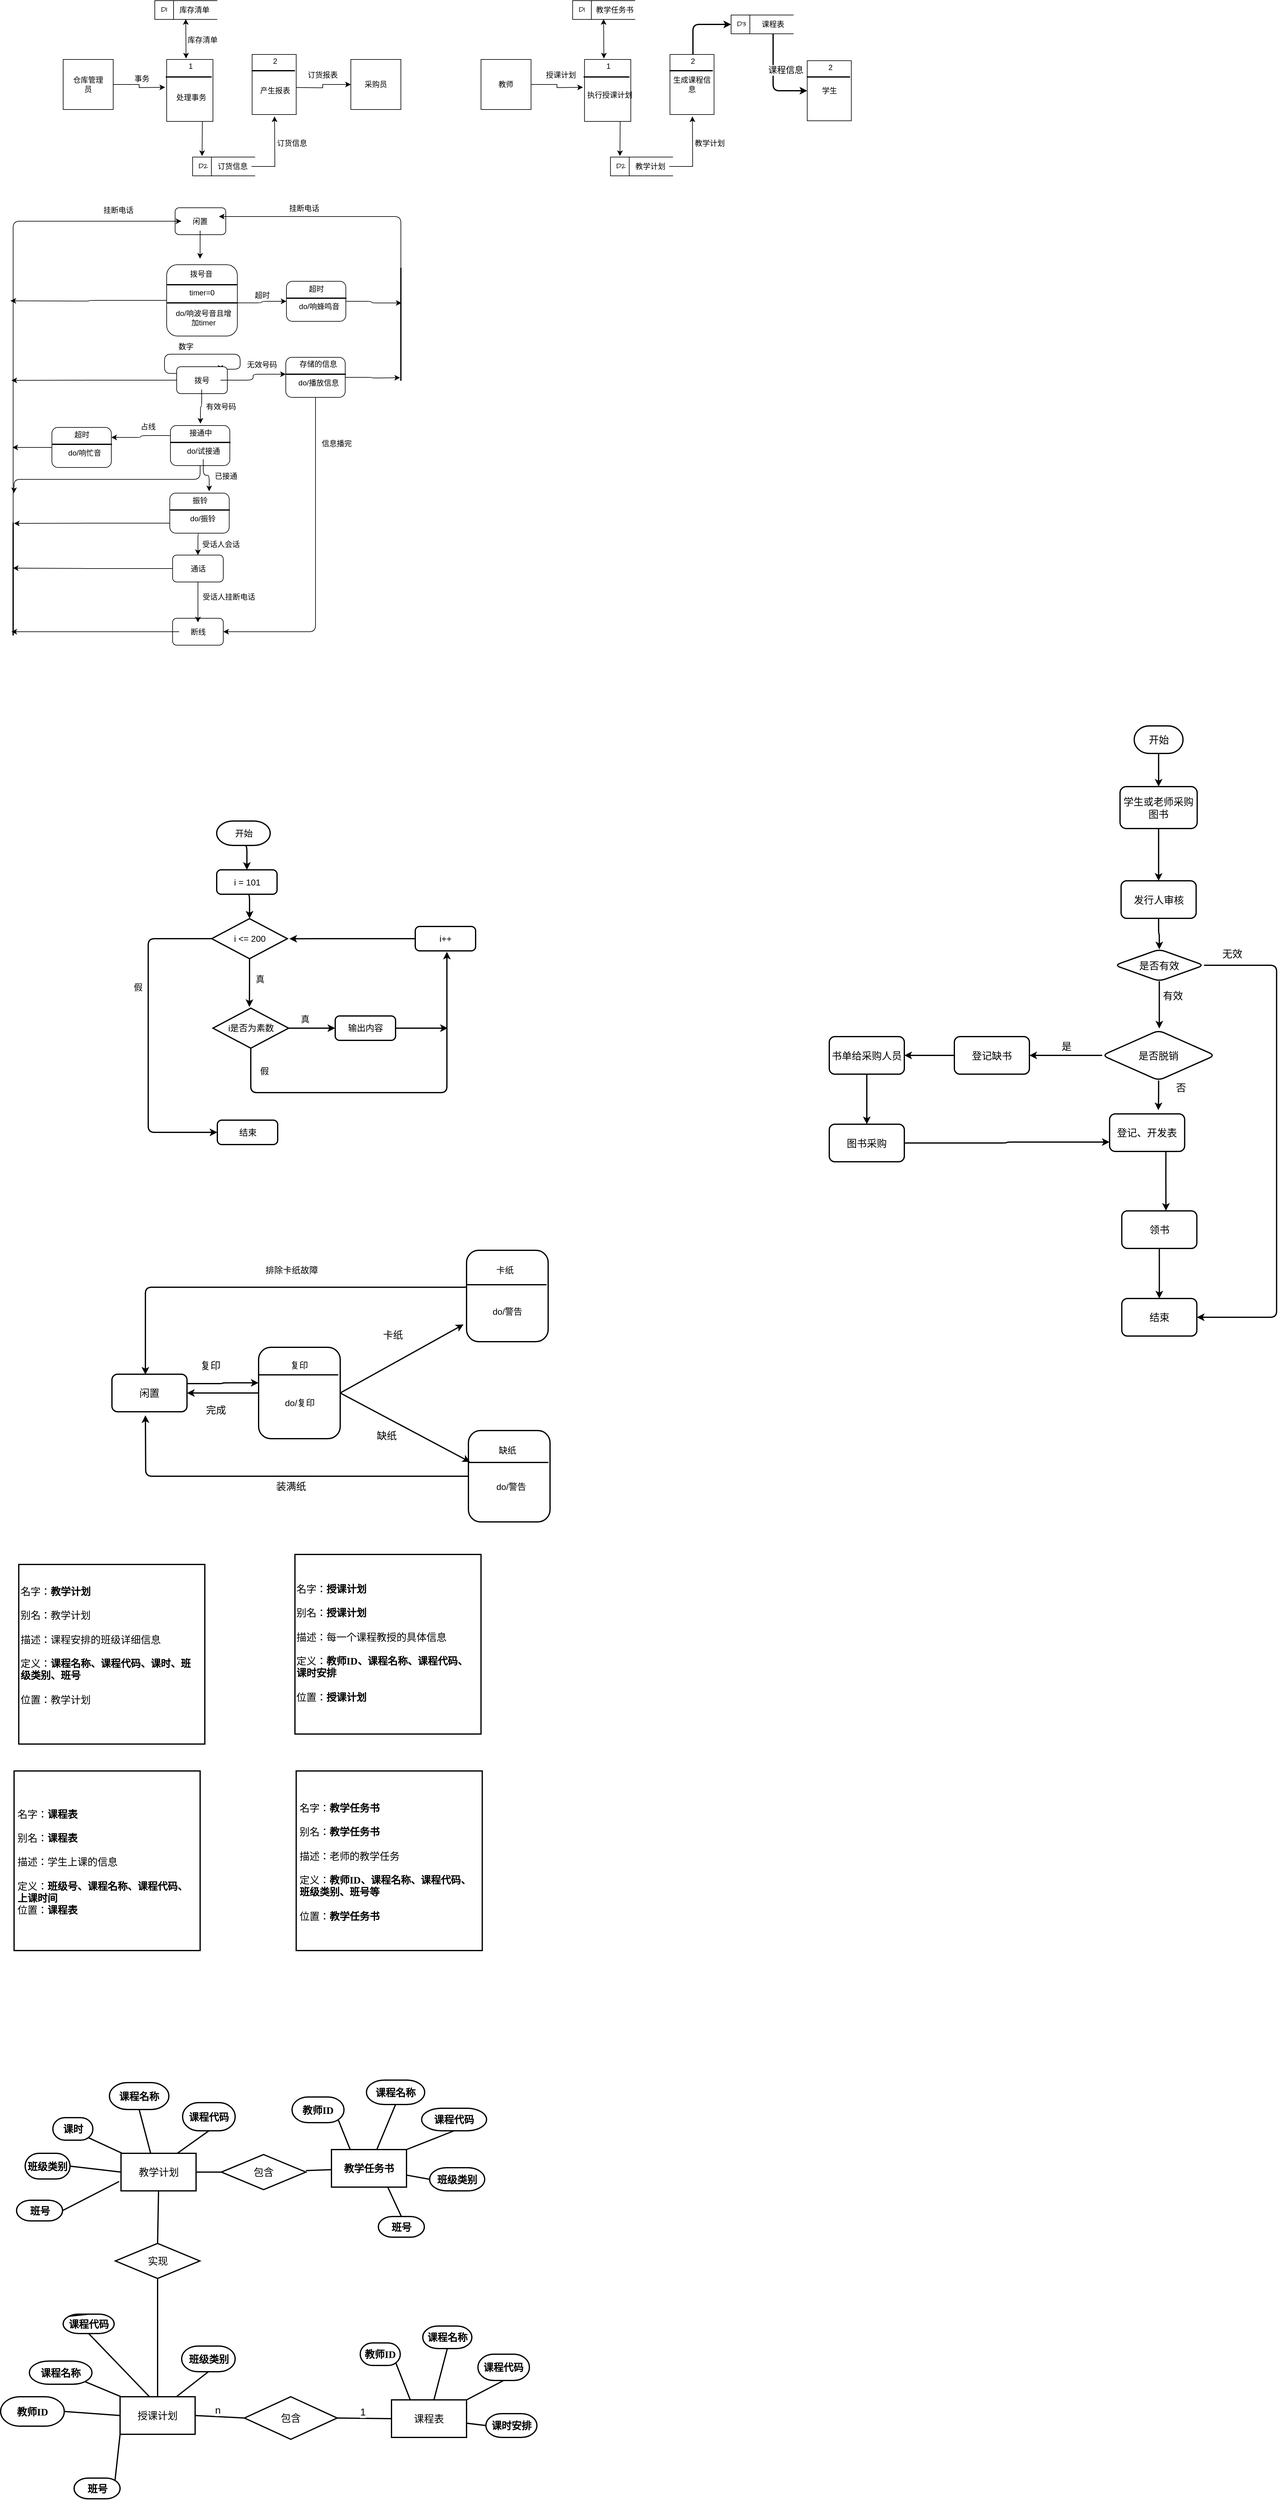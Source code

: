 <mxfile version="24.2.5" type="github">
  <diagram name="第 1 页" id="WDAG6_UW9YXQtkm1U2-L">
    <mxGraphModel dx="3090" dy="1637" grid="0" gridSize="10" guides="1" tooltips="1" connect="1" arrows="1" fold="1" page="1" pageScale="1" pageWidth="2339" pageHeight="3300" math="0" shadow="0">
      <root>
        <mxCell id="0" />
        <mxCell id="1" parent="0" />
        <mxCell id="ZvIFP5IPXFubQ02iMavd-25" style="edgeStyle=orthogonalEdgeStyle;orthogonalLoop=1;jettySize=auto;html=1;exitX=1;exitY=0.5;exitDx=0;exitDy=0;entryX=0;entryY=0.5;entryDx=0;entryDy=0;rounded=0;" edge="1" parent="1" source="ZvIFP5IPXFubQ02iMavd-8">
          <mxGeometry relative="1" as="geometry">
            <mxPoint x="353" y="504.5" as="targetPoint" />
          </mxGeometry>
        </mxCell>
        <mxCell id="ZvIFP5IPXFubQ02iMavd-8" value="" style="whiteSpace=wrap;html=1;aspect=fixed;hachureGap=4;fontFamily=Architects Daughter;fontSource=https%3A%2F%2Ffonts.googleapis.com%2Fcss%3Ffamily%3DArchitects%2BDaughter;rounded=0;" vertex="1" parent="1">
          <mxGeometry x="190" y="460" width="80" height="80" as="geometry" />
        </mxCell>
        <mxCell id="ZvIFP5IPXFubQ02iMavd-9" value="" style="whiteSpace=wrap;html=1;aspect=fixed;hachureGap=4;fontFamily=Architects Daughter;fontSource=https%3A%2F%2Ffonts.googleapis.com%2Fcss%3Ffamily%3DArchitects%2BDaughter;rounded=0;" vertex="1" parent="1">
          <mxGeometry x="650" y="460" width="80" height="80" as="geometry" />
        </mxCell>
        <mxCell id="ZvIFP5IPXFubQ02iMavd-10" value="&amp;nbsp;D1" style="html=1;dashed=0;whiteSpace=wrap;shape=mxgraph.dfd.dataStoreID;align=left;spacingLeft=3;points=[[0,0],[0.5,0],[1,0],[0,0.5],[1,0.5],[0,1],[0.5,1],[1,1]];rounded=0;hachureGap=4;strokeColor=default;verticalAlign=middle;fontFamily=Architects Daughter;fontSource=https%3A%2F%2Ffonts.googleapis.com%2Fcss%3Ffamily%3DArchitects%2BDaughter;fontSize=12;fontColor=default;fillColor=default;" vertex="1" parent="1">
          <mxGeometry x="336.5" y="366" width="100" height="30" as="geometry" />
        </mxCell>
        <mxCell id="ZvIFP5IPXFubQ02iMavd-11" value="库存清单" style="text;html=1;align=center;verticalAlign=middle;whiteSpace=wrap;rounded=0;" vertex="1" parent="1">
          <mxGeometry x="369.5" y="366" width="60" height="30" as="geometry" />
        </mxCell>
        <mxCell id="ZvIFP5IPXFubQ02iMavd-12" value="订货报表" style="text;html=1;align=center;verticalAlign=middle;whiteSpace=wrap;rounded=0;" vertex="1" parent="1">
          <mxGeometry x="575" y="470" width="60" height="30" as="geometry" />
        </mxCell>
        <mxCell id="ZvIFP5IPXFubQ02iMavd-26" style="edgeStyle=orthogonalEdgeStyle;orthogonalLoop=1;jettySize=auto;html=1;rounded=0;" edge="1" parent="1">
          <mxGeometry relative="1" as="geometry">
            <mxPoint x="412.115" y="614.34" as="targetPoint" />
            <mxPoint x="386.5" y="552" as="sourcePoint" />
          </mxGeometry>
        </mxCell>
        <mxCell id="ZvIFP5IPXFubQ02iMavd-28" style="edgeStyle=orthogonalEdgeStyle;orthogonalLoop=1;jettySize=auto;html=1;exitX=1;exitY=0.5;exitDx=0;exitDy=0;entryX=0;entryY=0.5;entryDx=0;entryDy=0;rounded=0;" edge="1" parent="1" target="ZvIFP5IPXFubQ02iMavd-9">
          <mxGeometry relative="1" as="geometry">
            <mxPoint x="559" y="504.75" as="sourcePoint" />
          </mxGeometry>
        </mxCell>
        <mxCell id="ZvIFP5IPXFubQ02iMavd-15" value="仓库管理员" style="text;html=1;align=center;verticalAlign=middle;whiteSpace=wrap;rounded=0;" vertex="1" parent="1">
          <mxGeometry x="200" y="485" width="60" height="30" as="geometry" />
        </mxCell>
        <mxCell id="ZvIFP5IPXFubQ02iMavd-16" value="采购员" style="text;html=1;align=center;verticalAlign=middle;whiteSpace=wrap;rounded=0;" vertex="1" parent="1">
          <mxGeometry x="660" y="485" width="60" height="30" as="geometry" />
        </mxCell>
        <mxCell id="ZvIFP5IPXFubQ02iMavd-17" value="&amp;nbsp;D2" style="html=1;dashed=0;whiteSpace=wrap;shape=mxgraph.dfd.dataStoreID;align=left;spacingLeft=3;points=[[0,0],[0.5,0],[1,0],[0,0.5],[1,0.5],[0,1],[0.5,1],[1,1]];rounded=0;hachureGap=4;strokeColor=default;verticalAlign=middle;fontFamily=Architects Daughter;fontSource=https%3A%2F%2Ffonts.googleapis.com%2Fcss%3Ffamily%3DArchitects%2BDaughter;fontSize=12;fontColor=default;fillColor=default;" vertex="1" parent="1">
          <mxGeometry x="397" y="616" width="100" height="30" as="geometry" />
        </mxCell>
        <mxCell id="ZvIFP5IPXFubQ02iMavd-27" style="edgeStyle=orthogonalEdgeStyle;orthogonalLoop=1;jettySize=auto;html=1;entryX=0.5;entryY=1;entryDx=0;entryDy=0;rounded=0;" edge="1" parent="1" source="ZvIFP5IPXFubQ02iMavd-18">
          <mxGeometry relative="1" as="geometry">
            <mxPoint x="528" y="551" as="targetPoint" />
          </mxGeometry>
        </mxCell>
        <mxCell id="ZvIFP5IPXFubQ02iMavd-18" value="订货信息" style="text;html=1;align=center;verticalAlign=middle;whiteSpace=wrap;rounded=0;" vertex="1" parent="1">
          <mxGeometry x="431" y="616" width="60" height="30" as="geometry" />
        </mxCell>
        <mxCell id="ZvIFP5IPXFubQ02iMavd-19" value="事务" style="text;html=1;align=center;verticalAlign=middle;whiteSpace=wrap;rounded=0;" vertex="1" parent="1">
          <mxGeometry x="286" y="476" width="60" height="30" as="geometry" />
        </mxCell>
        <mxCell id="ZvIFP5IPXFubQ02iMavd-29" value="订货信息" style="text;html=1;align=center;verticalAlign=middle;whiteSpace=wrap;rounded=0;" vertex="1" parent="1">
          <mxGeometry x="526" y="579" width="60" height="30" as="geometry" />
        </mxCell>
        <mxCell id="ZvIFP5IPXFubQ02iMavd-30" value="" style="endArrow=classic;startArrow=classic;html=1;rounded=0;" edge="1" parent="1">
          <mxGeometry width="50" height="50" relative="1" as="geometry">
            <mxPoint x="386.5" y="458.5" as="sourcePoint" />
            <mxPoint x="386" y="395.5" as="targetPoint" />
          </mxGeometry>
        </mxCell>
        <mxCell id="ZvIFP5IPXFubQ02iMavd-31" value="库存清单" style="text;html=1;align=center;verticalAlign=middle;whiteSpace=wrap;rounded=0;" vertex="1" parent="1">
          <mxGeometry x="383" y="414" width="60" height="30" as="geometry" />
        </mxCell>
        <mxCell id="ZvIFP5IPXFubQ02iMavd-35" value="" style="rounded=0;whiteSpace=wrap;html=1;" vertex="1" parent="1">
          <mxGeometry x="355.5" y="460" width="74" height="99" as="geometry" />
        </mxCell>
        <mxCell id="ZvIFP5IPXFubQ02iMavd-36" value="" style="line;strokeWidth=2;html=1;rounded=0;" vertex="1" parent="1">
          <mxGeometry x="354" y="483" width="73.5" height="10" as="geometry" />
        </mxCell>
        <mxCell id="ZvIFP5IPXFubQ02iMavd-39" value="1" style="text;html=1;align=center;verticalAlign=middle;whiteSpace=wrap;rounded=0;" vertex="1" parent="1">
          <mxGeometry x="363.5" y="460" width="60" height="22" as="geometry" />
        </mxCell>
        <mxCell id="ZvIFP5IPXFubQ02iMavd-40" value="处理事务" style="text;html=1;align=center;verticalAlign=middle;whiteSpace=wrap;rounded=0;" vertex="1" parent="1">
          <mxGeometry x="365" y="507" width="60" height="28" as="geometry" />
        </mxCell>
        <mxCell id="ZvIFP5IPXFubQ02iMavd-45" value="" style="rounded=0;whiteSpace=wrap;html=1;" vertex="1" parent="1">
          <mxGeometry x="492.13" y="452" width="70.5" height="96" as="geometry" />
        </mxCell>
        <mxCell id="ZvIFP5IPXFubQ02iMavd-46" value="" style="line;strokeWidth=2;html=1;rounded=0;" vertex="1" parent="1">
          <mxGeometry x="491.38" y="473" width="69.25" height="10" as="geometry" />
        </mxCell>
        <mxCell id="ZvIFP5IPXFubQ02iMavd-47" value="2" style="text;html=1;align=center;verticalAlign=middle;whiteSpace=wrap;rounded=0;" vertex="1" parent="1">
          <mxGeometry x="500.13" y="452" width="57.5" height="22" as="geometry" />
        </mxCell>
        <mxCell id="ZvIFP5IPXFubQ02iMavd-48" value="产生报表" style="text;html=1;align=center;verticalAlign=middle;whiteSpace=wrap;rounded=0;" vertex="1" parent="1">
          <mxGeometry x="499" y="495" width="60" height="30" as="geometry" />
        </mxCell>
        <mxCell id="ZvIFP5IPXFubQ02iMavd-59" value="" style="rounded=1;whiteSpace=wrap;html=1;" vertex="1" parent="1">
          <mxGeometry x="369" y="697" width="81" height="43" as="geometry" />
        </mxCell>
        <mxCell id="ZvIFP5IPXFubQ02iMavd-138" style="edgeStyle=orthogonalEdgeStyle;orthogonalLoop=1;jettySize=auto;html=1;exitX=0.5;exitY=1;exitDx=0;exitDy=0;" edge="1" parent="1" source="ZvIFP5IPXFubQ02iMavd-58">
          <mxGeometry relative="1" as="geometry">
            <mxPoint x="408.857" y="778.423" as="targetPoint" />
          </mxGeometry>
        </mxCell>
        <mxCell id="ZvIFP5IPXFubQ02iMavd-58" value="闲置" style="text;html=1;align=center;verticalAlign=middle;whiteSpace=wrap;rounded=0;" vertex="1" parent="1">
          <mxGeometry x="379" y="703.5" width="60" height="30" as="geometry" />
        </mxCell>
        <mxCell id="ZvIFP5IPXFubQ02iMavd-63" value="" style="rounded=1;whiteSpace=wrap;html=1;" vertex="1" parent="1">
          <mxGeometry x="365" y="1353" width="81" height="43" as="geometry" />
        </mxCell>
        <mxCell id="ZvIFP5IPXFubQ02iMavd-111" style="edgeStyle=orthogonalEdgeStyle;orthogonalLoop=1;jettySize=auto;html=1;" edge="1" parent="1" source="ZvIFP5IPXFubQ02iMavd-64">
          <mxGeometry relative="1" as="geometry">
            <mxPoint x="107.275" y="1374.5" as="targetPoint" />
          </mxGeometry>
        </mxCell>
        <mxCell id="ZvIFP5IPXFubQ02iMavd-64" value="断线" style="text;html=1;align=center;verticalAlign=middle;whiteSpace=wrap;rounded=0;" vertex="1" parent="1">
          <mxGeometry x="375.5" y="1359.5" width="60" height="30" as="geometry" />
        </mxCell>
        <mxCell id="ZvIFP5IPXFubQ02iMavd-67" style="edgeStyle=orthogonalEdgeStyle;orthogonalLoop=1;jettySize=auto;html=1;exitX=0.5;exitY=1;exitDx=0;exitDy=0;entryX=0.5;entryY=0;entryDx=0;entryDy=0;" edge="1" parent="1" source="ZvIFP5IPXFubQ02iMavd-65" target="ZvIFP5IPXFubQ02iMavd-64">
          <mxGeometry relative="1" as="geometry" />
        </mxCell>
        <mxCell id="ZvIFP5IPXFubQ02iMavd-112" style="edgeStyle=orthogonalEdgeStyle;orthogonalLoop=1;jettySize=auto;html=1;exitX=0;exitY=0.5;exitDx=0;exitDy=0;" edge="1" parent="1" source="ZvIFP5IPXFubQ02iMavd-65">
          <mxGeometry relative="1" as="geometry">
            <mxPoint x="109.656" y="1272.857" as="targetPoint" />
          </mxGeometry>
        </mxCell>
        <mxCell id="ZvIFP5IPXFubQ02iMavd-65" value="" style="rounded=1;whiteSpace=wrap;html=1;" vertex="1" parent="1">
          <mxGeometry x="365" y="1252" width="81" height="43" as="geometry" />
        </mxCell>
        <mxCell id="ZvIFP5IPXFubQ02iMavd-66" value="通话" style="text;html=1;align=center;verticalAlign=middle;whiteSpace=wrap;rounded=0;" vertex="1" parent="1">
          <mxGeometry x="375.5" y="1258.5" width="60" height="30" as="geometry" />
        </mxCell>
        <mxCell id="ZvIFP5IPXFubQ02iMavd-119" style="edgeStyle=orthogonalEdgeStyle;orthogonalLoop=1;jettySize=auto;html=1;exitX=0;exitY=0.5;exitDx=0;exitDy=0;" edge="1" parent="1" source="ZvIFP5IPXFubQ02iMavd-68">
          <mxGeometry relative="1" as="geometry">
            <mxPoint x="105.688" y="845.714" as="targetPoint" />
          </mxGeometry>
        </mxCell>
        <mxCell id="ZvIFP5IPXFubQ02iMavd-68" value="" style="rounded=1;whiteSpace=wrap;html=1;" vertex="1" parent="1">
          <mxGeometry x="355.5" y="788" width="113" height="114" as="geometry" />
        </mxCell>
        <mxCell id="ZvIFP5IPXFubQ02iMavd-69" value="" style="line;strokeWidth=2;html=1;" vertex="1" parent="1">
          <mxGeometry x="355.5" y="815" width="113" height="10" as="geometry" />
        </mxCell>
        <mxCell id="ZvIFP5IPXFubQ02iMavd-145" style="edgeStyle=orthogonalEdgeStyle;orthogonalLoop=1;jettySize=auto;html=1;exitX=1;exitY=0.5;exitDx=0;exitDy=0;exitPerimeter=0;entryX=0;entryY=0.5;entryDx=0;entryDy=0;" edge="1" parent="1" source="ZvIFP5IPXFubQ02iMavd-70" target="ZvIFP5IPXFubQ02iMavd-80">
          <mxGeometry relative="1" as="geometry" />
        </mxCell>
        <mxCell id="ZvIFP5IPXFubQ02iMavd-70" value="" style="line;strokeWidth=2;html=1;" vertex="1" parent="1">
          <mxGeometry x="355.5" y="844" width="113" height="10" as="geometry" />
        </mxCell>
        <mxCell id="ZvIFP5IPXFubQ02iMavd-71" value="拨号音" style="text;html=1;align=center;verticalAlign=middle;whiteSpace=wrap;rounded=0;" vertex="1" parent="1">
          <mxGeometry x="381" y="788" width="60" height="30" as="geometry" />
        </mxCell>
        <mxCell id="ZvIFP5IPXFubQ02iMavd-72" value="timer=0" style="text;html=1;align=center;verticalAlign=middle;whiteSpace=wrap;rounded=0;" vertex="1" parent="1">
          <mxGeometry x="382" y="818" width="60" height="30" as="geometry" />
        </mxCell>
        <mxCell id="ZvIFP5IPXFubQ02iMavd-73" value="do/响波号音且增加timer" style="text;html=1;align=center;verticalAlign=middle;whiteSpace=wrap;rounded=0;" vertex="1" parent="1">
          <mxGeometry x="369" y="857" width="90.5" height="32" as="geometry" />
        </mxCell>
        <mxCell id="ZvIFP5IPXFubQ02iMavd-80" value="" style="rounded=1;whiteSpace=wrap;html=1;" vertex="1" parent="1">
          <mxGeometry x="547" y="814.5" width="95" height="64" as="geometry" />
        </mxCell>
        <mxCell id="ZvIFP5IPXFubQ02iMavd-81" value="" style="line;strokeWidth=2;html=1;" vertex="1" parent="1">
          <mxGeometry x="547" y="836.5" width="96" height="10" as="geometry" />
        </mxCell>
        <mxCell id="ZvIFP5IPXFubQ02iMavd-84" value="超时&lt;span style=&quot;color: rgba(0, 0, 0, 0); font-family: monospace; font-size: 0px; text-align: start; text-wrap: nowrap;&quot;&gt;%3CmxGraphModel%3E%3Croot%3E%3CmxCell%20id%3D%220%22%2F%3E%3CmxCell%20id%3D%221%22%20parent%3D%220%22%2F%3E%3CmxCell%20id%3D%222%22%20value%3D%22%E9%97%B2%E7%BD%AE%22%20style%3D%22text%3Bhtml%3D1%3Balign%3Dcenter%3BverticalAlign%3Dmiddle%3BwhiteSpace%3Dwrap%3Brounded%3D0%3B%22%20vertex%3D%221%22%20parent%3D%221%22%3E%3CmxGeometry%20x%3D%22379.5%22%20y%3D%22805.5%22%20width%3D%2260%22%20height%3D%2230%22%20as%3D%22geometry%22%2F%3E%3C%2FmxCell%3E%3C%2Froot%3E%3C%2FmxGraphModel%3E&lt;/span&gt;&lt;span style=&quot;color: rgba(0, 0, 0, 0); font-family: monospace; font-size: 0px; text-align: start; text-wrap: nowrap;&quot;&gt;%3CmxGraphModel%3E%3Croot%3E%3CmxCell%20id%3D%220%22%2F%3E%3CmxCell%20id%3D%221%22%20parent%3D%220%22%2F%3E%3CmxCell%20id%3D%222%22%20value%3D%22%E9%97%B2%E7%BD%AE%22%20style%3D%22text%3Bhtml%3D1%3Balign%3Dcenter%3BverticalAlign%3Dmiddle%3BwhiteSpace%3Dwrap%3Brounded%3D0%3B%22%20vertex%3D%221%22%20parent%3D%221%22%3E%3CmxGeometry%20x%3D%22379.5%22%20y%3D%22805.5%22%20width%3D%2260%22%20height%3D%2230%22%20as%3D%22geometry%22%2F%3E%3C%2FmxCell%3E%3C%2Froot%3E%3C%2FmxGraphModel%3E&lt;/span&gt;" style="text;html=1;align=center;verticalAlign=middle;whiteSpace=wrap;rounded=0;" vertex="1" parent="1">
          <mxGeometry x="565" y="811.5" width="60" height="30" as="geometry" />
        </mxCell>
        <mxCell id="ZvIFP5IPXFubQ02iMavd-85" value="do/响蜂鸣音" style="text;html=1;align=center;verticalAlign=middle;whiteSpace=wrap;rounded=0;" vertex="1" parent="1">
          <mxGeometry x="565" y="841.5" width="69" height="27" as="geometry" />
        </mxCell>
        <mxCell id="ZvIFP5IPXFubQ02iMavd-108" style="edgeStyle=orthogonalEdgeStyle;orthogonalLoop=1;jettySize=auto;html=1;exitX=0.5;exitY=1;exitDx=0;exitDy=0;entryX=1;entryY=0.5;entryDx=0;entryDy=0;" edge="1" parent="1" source="ZvIFP5IPXFubQ02iMavd-86" target="ZvIFP5IPXFubQ02iMavd-63">
          <mxGeometry relative="1" as="geometry" />
        </mxCell>
        <mxCell id="ZvIFP5IPXFubQ02iMavd-134" style="edgeStyle=orthogonalEdgeStyle;orthogonalLoop=1;jettySize=auto;html=1;exitX=1;exitY=0.5;exitDx=0;exitDy=0;" edge="1" parent="1" source="ZvIFP5IPXFubQ02iMavd-86">
          <mxGeometry relative="1" as="geometry">
            <mxPoint x="728.703" y="968.571" as="targetPoint" />
          </mxGeometry>
        </mxCell>
        <mxCell id="ZvIFP5IPXFubQ02iMavd-86" value="" style="rounded=1;whiteSpace=wrap;html=1;" vertex="1" parent="1">
          <mxGeometry x="546" y="936" width="95" height="64" as="geometry" />
        </mxCell>
        <mxCell id="ZvIFP5IPXFubQ02iMavd-87" value="" style="line;strokeWidth=2;html=1;" vertex="1" parent="1">
          <mxGeometry x="546" y="958" width="96" height="10" as="geometry" />
        </mxCell>
        <mxCell id="ZvIFP5IPXFubQ02iMavd-88" value="存储的信息" style="text;html=1;align=center;verticalAlign=middle;whiteSpace=wrap;rounded=0;" vertex="1" parent="1">
          <mxGeometry x="564" y="933" width="68" height="27" as="geometry" />
        </mxCell>
        <mxCell id="ZvIFP5IPXFubQ02iMavd-89" value="do/播放信息" style="text;html=1;align=center;verticalAlign=middle;whiteSpace=wrap;rounded=0;" vertex="1" parent="1">
          <mxGeometry x="564" y="963" width="69" height="27" as="geometry" />
        </mxCell>
        <mxCell id="ZvIFP5IPXFubQ02iMavd-123" style="edgeStyle=orthogonalEdgeStyle;orthogonalLoop=1;jettySize=auto;html=1;exitX=0;exitY=0.5;exitDx=0;exitDy=0;" edge="1" parent="1" source="ZvIFP5IPXFubQ02iMavd-90">
          <mxGeometry relative="1" as="geometry">
            <mxPoint x="108.862" y="1080.0" as="targetPoint" />
          </mxGeometry>
        </mxCell>
        <mxCell id="ZvIFP5IPXFubQ02iMavd-90" value="" style="rounded=1;whiteSpace=wrap;html=1;" vertex="1" parent="1">
          <mxGeometry x="172" y="1048" width="95" height="64" as="geometry" />
        </mxCell>
        <mxCell id="ZvIFP5IPXFubQ02iMavd-91" value="" style="line;strokeWidth=2;html=1;" vertex="1" parent="1">
          <mxGeometry x="172" y="1070" width="96" height="10" as="geometry" />
        </mxCell>
        <mxCell id="ZvIFP5IPXFubQ02iMavd-92" value="超时&lt;span style=&quot;color: rgba(0, 0, 0, 0); font-family: monospace; font-size: 0px; text-align: start; text-wrap: nowrap;&quot;&gt;%3CmxGraphModel%3E%3Croot%3E%3CmxCell%20id%3D%220%22%2F%3E%3CmxCell%20id%3D%221%22%20parent%3D%220%22%2F%3E%3CmxCell%20id%3D%222%22%20value%3D%22%E9%97%B2%E7%BD%AE%22%20style%3D%22text%3Bhtml%3D1%3Balign%3Dcenter%3BverticalAlign%3Dmiddle%3BwhiteSpace%3Dwrap%3Brounded%3D0%3B%22%20vertex%3D%221%22%20parent%3D%221%22%3E%3CmxGeometry%20x%3D%22379.5%22%20y%3D%22805.5%22%20width%3D%2260%22%20height%3D%2230%22%20as%3D%22geometry%22%2F%3E%3C%2FmxCell%3E%3C%2Froot%3E%3C%2FmxGraphModel%3E&lt;/span&gt;&lt;span style=&quot;color: rgba(0, 0, 0, 0); font-family: monospace; font-size: 0px; text-align: start; text-wrap: nowrap;&quot;&gt;%3CmxGraphModel%3E%3Croot%3E%3CmxCell%20id%3D%220%22%2F%3E%3CmxCell%20id%3D%221%22%20parent%3D%220%22%2F%3E%3CmxCell%20id%3D%222%22%20value%3D%22%E9%97%B2%E7%BD%AE%22%20style%3D%22text%3Bhtml%3D1%3Balign%3Dcenter%3BverticalAlign%3Dmiddle%3BwhiteSpace%3Dwrap%3Brounded%3D0%3B%22%20vertex%3D%221%22%20parent%3D%221%22%3E%3CmxGeometry%20x%3D%22379.5%22%20y%3D%22805.5%22%20width%3D%2260%22%20height%3D%2230%22%20as%3D%22geometry%22%2F%3E%3C%2FmxCell%3E%3C%2Froot%3E%3C%2FmxGraphModel%3E&lt;/span&gt;" style="text;html=1;align=center;verticalAlign=middle;whiteSpace=wrap;rounded=0;" vertex="1" parent="1">
          <mxGeometry x="190" y="1045" width="60" height="30" as="geometry" />
        </mxCell>
        <mxCell id="ZvIFP5IPXFubQ02iMavd-93" value="do/响忙音" style="text;html=1;align=center;verticalAlign=middle;whiteSpace=wrap;rounded=0;" vertex="1" parent="1">
          <mxGeometry x="190" y="1075" width="69" height="27" as="geometry" />
        </mxCell>
        <mxCell id="ZvIFP5IPXFubQ02iMavd-124" style="edgeStyle=orthogonalEdgeStyle;orthogonalLoop=1;jettySize=auto;html=1;exitX=0;exitY=0.25;exitDx=0;exitDy=0;entryX=1;entryY=0.25;entryDx=0;entryDy=0;" edge="1" parent="1" source="ZvIFP5IPXFubQ02iMavd-98" target="ZvIFP5IPXFubQ02iMavd-90">
          <mxGeometry relative="1" as="geometry" />
        </mxCell>
        <mxCell id="ZvIFP5IPXFubQ02iMavd-144" style="edgeStyle=orthogonalEdgeStyle;orthogonalLoop=1;jettySize=auto;html=1;exitX=0.5;exitY=1;exitDx=0;exitDy=0;" edge="1" parent="1" source="ZvIFP5IPXFubQ02iMavd-98">
          <mxGeometry relative="1" as="geometry">
            <mxPoint x="111.243" y="1153.026" as="targetPoint" />
          </mxGeometry>
        </mxCell>
        <mxCell id="ZvIFP5IPXFubQ02iMavd-98" value="" style="rounded=1;whiteSpace=wrap;html=1;" vertex="1" parent="1">
          <mxGeometry x="361.5" y="1045" width="95" height="64" as="geometry" />
        </mxCell>
        <mxCell id="ZvIFP5IPXFubQ02iMavd-99" value="" style="line;strokeWidth=2;html=1;" vertex="1" parent="1">
          <mxGeometry x="361.5" y="1067" width="96" height="10" as="geometry" />
        </mxCell>
        <mxCell id="ZvIFP5IPXFubQ02iMavd-100" value="接通中" style="text;html=1;align=center;verticalAlign=middle;whiteSpace=wrap;rounded=0;" vertex="1" parent="1">
          <mxGeometry x="379.5" y="1042" width="60" height="30" as="geometry" />
        </mxCell>
        <mxCell id="ZvIFP5IPXFubQ02iMavd-127" style="edgeStyle=orthogonalEdgeStyle;orthogonalLoop=1;jettySize=auto;html=1;entryX=0.75;entryY=0;entryDx=0;entryDy=0;" edge="1" parent="1" source="ZvIFP5IPXFubQ02iMavd-101" target="ZvIFP5IPXFubQ02iMavd-104">
          <mxGeometry relative="1" as="geometry" />
        </mxCell>
        <mxCell id="ZvIFP5IPXFubQ02iMavd-101" value="do/试接通" style="text;html=1;align=center;verticalAlign=middle;whiteSpace=wrap;rounded=0;" vertex="1" parent="1">
          <mxGeometry x="379.5" y="1072" width="69" height="27" as="geometry" />
        </mxCell>
        <mxCell id="ZvIFP5IPXFubQ02iMavd-113" style="edgeStyle=orthogonalEdgeStyle;orthogonalLoop=1;jettySize=auto;html=1;exitX=0;exitY=0.75;exitDx=0;exitDy=0;" edge="1" parent="1" source="ZvIFP5IPXFubQ02iMavd-102">
          <mxGeometry relative="1" as="geometry">
            <mxPoint x="111.243" y="1201.429" as="targetPoint" />
          </mxGeometry>
        </mxCell>
        <mxCell id="ZvIFP5IPXFubQ02iMavd-129" style="edgeStyle=orthogonalEdgeStyle;orthogonalLoop=1;jettySize=auto;html=1;exitX=0.5;exitY=1;exitDx=0;exitDy=0;entryX=0.5;entryY=0;entryDx=0;entryDy=0;" edge="1" parent="1" source="ZvIFP5IPXFubQ02iMavd-102" target="ZvIFP5IPXFubQ02iMavd-65">
          <mxGeometry relative="1" as="geometry" />
        </mxCell>
        <mxCell id="ZvIFP5IPXFubQ02iMavd-102" value="" style="rounded=1;whiteSpace=wrap;html=1;" vertex="1" parent="1">
          <mxGeometry x="360.5" y="1153" width="95" height="64" as="geometry" />
        </mxCell>
        <mxCell id="ZvIFP5IPXFubQ02iMavd-103" value="" style="line;strokeWidth=2;html=1;" vertex="1" parent="1">
          <mxGeometry x="360.5" y="1175" width="96" height="10" as="geometry" />
        </mxCell>
        <mxCell id="ZvIFP5IPXFubQ02iMavd-104" value="振铃" style="text;html=1;align=center;verticalAlign=middle;whiteSpace=wrap;rounded=0;" vertex="1" parent="1">
          <mxGeometry x="378.5" y="1150" width="60" height="30" as="geometry" />
        </mxCell>
        <mxCell id="ZvIFP5IPXFubQ02iMavd-105" value="do/振铃" style="text;html=1;align=center;verticalAlign=middle;whiteSpace=wrap;rounded=0;" vertex="1" parent="1">
          <mxGeometry x="378.5" y="1180" width="69" height="27" as="geometry" />
        </mxCell>
        <mxCell id="ZvIFP5IPXFubQ02iMavd-120" style="edgeStyle=orthogonalEdgeStyle;orthogonalLoop=1;jettySize=auto;html=1;exitX=0;exitY=0.5;exitDx=0;exitDy=0;" edge="1" parent="1" source="ZvIFP5IPXFubQ02iMavd-106">
          <mxGeometry relative="1" as="geometry">
            <mxPoint x="107.275" y="972.857" as="targetPoint" />
          </mxGeometry>
        </mxCell>
        <mxCell id="ZvIFP5IPXFubQ02iMavd-121" style="edgeStyle=orthogonalEdgeStyle;orthogonalLoop=1;jettySize=auto;html=1;exitX=0;exitY=0.25;exitDx=0;exitDy=0;entryX=1;entryY=0;entryDx=0;entryDy=0;" edge="1" parent="1" source="ZvIFP5IPXFubQ02iMavd-106" target="ZvIFP5IPXFubQ02iMavd-107">
          <mxGeometry relative="1" as="geometry">
            <mxPoint x="464.418" y="955.407" as="targetPoint" />
            <Array as="points">
              <mxPoint x="352" y="962" />
              <mxPoint x="352" y="931" />
              <mxPoint x="473" y="931" />
              <mxPoint x="473" y="955" />
              <mxPoint x="442" y="955" />
            </Array>
          </mxGeometry>
        </mxCell>
        <mxCell id="ZvIFP5IPXFubQ02iMavd-106" value="" style="rounded=1;whiteSpace=wrap;html=1;" vertex="1" parent="1">
          <mxGeometry x="371.5" y="951" width="81" height="43" as="geometry" />
        </mxCell>
        <mxCell id="ZvIFP5IPXFubQ02iMavd-125" style="edgeStyle=orthogonalEdgeStyle;orthogonalLoop=1;jettySize=auto;html=1;exitX=0.5;exitY=1;exitDx=0;exitDy=0;entryX=0.5;entryY=0;entryDx=0;entryDy=0;" edge="1" parent="1" source="ZvIFP5IPXFubQ02iMavd-107" target="ZvIFP5IPXFubQ02iMavd-100">
          <mxGeometry relative="1" as="geometry" />
        </mxCell>
        <mxCell id="ZvIFP5IPXFubQ02iMavd-140" style="edgeStyle=orthogonalEdgeStyle;orthogonalLoop=1;jettySize=auto;html=1;exitX=1;exitY=0.5;exitDx=0;exitDy=0;" edge="1" parent="1" source="ZvIFP5IPXFubQ02iMavd-107" target="ZvIFP5IPXFubQ02iMavd-87">
          <mxGeometry relative="1" as="geometry" />
        </mxCell>
        <mxCell id="ZvIFP5IPXFubQ02iMavd-107" value="拨号" style="text;html=1;align=center;verticalAlign=middle;whiteSpace=wrap;rounded=0;" vertex="1" parent="1">
          <mxGeometry x="381.5" y="957.5" width="60" height="30" as="geometry" />
        </mxCell>
        <mxCell id="ZvIFP5IPXFubQ02iMavd-110" value="信息播完" style="text;html=1;align=center;verticalAlign=middle;whiteSpace=wrap;rounded=0;" vertex="1" parent="1">
          <mxGeometry x="590" y="1057" width="75" height="34" as="geometry" />
        </mxCell>
        <mxCell id="ZvIFP5IPXFubQ02iMavd-117" style="edgeStyle=orthogonalEdgeStyle;orthogonalLoop=1;jettySize=auto;html=1;exitX=0;exitY=0.5;exitDx=0;exitDy=0;exitPerimeter=0;entryX=0;entryY=0.5;entryDx=0;entryDy=0;" edge="1" parent="1" source="ZvIFP5IPXFubQ02iMavd-114" target="ZvIFP5IPXFubQ02iMavd-58">
          <mxGeometry relative="1" as="geometry">
            <mxPoint x="110" y="763" as="targetPoint" />
          </mxGeometry>
        </mxCell>
        <mxCell id="ZvIFP5IPXFubQ02iMavd-114" value="" style="line;strokeWidth=2;direction=south;html=1;" vertex="1" parent="1">
          <mxGeometry x="105" y="1200" width="10" height="180.5" as="geometry" />
        </mxCell>
        <mxCell id="ZvIFP5IPXFubQ02iMavd-118" value="挂断电话" style="text;html=1;align=center;verticalAlign=middle;whiteSpace=wrap;rounded=0;" vertex="1" parent="1">
          <mxGeometry x="241" y="684" width="75" height="34" as="geometry" />
        </mxCell>
        <mxCell id="ZvIFP5IPXFubQ02iMavd-122" value="数字" style="text;html=1;align=center;verticalAlign=middle;whiteSpace=wrap;rounded=0;" vertex="1" parent="1">
          <mxGeometry x="348.5" y="902" width="75" height="34" as="geometry" />
        </mxCell>
        <mxCell id="ZvIFP5IPXFubQ02iMavd-126" value="有效号码" style="text;html=1;align=center;verticalAlign=middle;whiteSpace=wrap;rounded=0;" vertex="1" parent="1">
          <mxGeometry x="405" y="998" width="75" height="34" as="geometry" />
        </mxCell>
        <mxCell id="ZvIFP5IPXFubQ02iMavd-128" value="已接通" style="text;html=1;align=center;verticalAlign=middle;whiteSpace=wrap;rounded=0;" vertex="1" parent="1">
          <mxGeometry x="413" y="1109" width="75" height="34" as="geometry" />
        </mxCell>
        <mxCell id="ZvIFP5IPXFubQ02iMavd-131" value="受话人会话" style="text;html=1;align=center;verticalAlign=middle;whiteSpace=wrap;rounded=0;" vertex="1" parent="1">
          <mxGeometry x="405" y="1218" width="75" height="34" as="geometry" />
        </mxCell>
        <mxCell id="ZvIFP5IPXFubQ02iMavd-132" value="受话人挂断电话" style="text;html=1;align=center;verticalAlign=middle;whiteSpace=wrap;rounded=0;" vertex="1" parent="1">
          <mxGeometry x="409.5" y="1304" width="89.5" height="30" as="geometry" />
        </mxCell>
        <mxCell id="ZvIFP5IPXFubQ02iMavd-137" style="edgeStyle=orthogonalEdgeStyle;orthogonalLoop=1;jettySize=auto;html=1;exitX=0;exitY=0.5;exitDx=0;exitDy=0;exitPerimeter=0;entryX=1;entryY=0.25;entryDx=0;entryDy=0;" edge="1" parent="1" source="ZvIFP5IPXFubQ02iMavd-135" target="ZvIFP5IPXFubQ02iMavd-58">
          <mxGeometry relative="1" as="geometry">
            <mxPoint x="730.286" y="705.407" as="targetPoint" />
          </mxGeometry>
        </mxCell>
        <mxCell id="ZvIFP5IPXFubQ02iMavd-135" value="" style="line;strokeWidth=2;direction=south;html=1;" vertex="1" parent="1">
          <mxGeometry x="725" y="793" width="10" height="180.5" as="geometry" />
        </mxCell>
        <mxCell id="ZvIFP5IPXFubQ02iMavd-136" style="edgeStyle=orthogonalEdgeStyle;orthogonalLoop=1;jettySize=auto;html=1;exitX=1;exitY=0.5;exitDx=0;exitDy=0;entryX=0.311;entryY=0.392;entryDx=0;entryDy=0;entryPerimeter=0;" edge="1" parent="1" source="ZvIFP5IPXFubQ02iMavd-80" target="ZvIFP5IPXFubQ02iMavd-135">
          <mxGeometry relative="1" as="geometry" />
        </mxCell>
        <mxCell id="ZvIFP5IPXFubQ02iMavd-141" value="无效号码" style="text;html=1;align=center;verticalAlign=middle;whiteSpace=wrap;rounded=0;" vertex="1" parent="1">
          <mxGeometry x="478" y="933" width="60" height="30" as="geometry" />
        </mxCell>
        <mxCell id="ZvIFP5IPXFubQ02iMavd-143" value="占线" style="text;html=1;align=center;verticalAlign=middle;whiteSpace=wrap;rounded=0;" vertex="1" parent="1">
          <mxGeometry x="295.5" y="1032" width="60" height="30" as="geometry" />
        </mxCell>
        <mxCell id="ZvIFP5IPXFubQ02iMavd-146" value="超时" style="text;html=1;align=center;verticalAlign=middle;whiteSpace=wrap;rounded=0;" vertex="1" parent="1">
          <mxGeometry x="471" y="820" width="75" height="34" as="geometry" />
        </mxCell>
        <mxCell id="ZvIFP5IPXFubQ02iMavd-147" value="挂断电话" style="text;html=1;align=center;verticalAlign=middle;whiteSpace=wrap;rounded=0;" vertex="1" parent="1">
          <mxGeometry x="538" y="681" width="75" height="34" as="geometry" />
        </mxCell>
        <mxCell id="ZvIFP5IPXFubQ02iMavd-151" style="edgeStyle=orthogonalEdgeStyle;orthogonalLoop=1;jettySize=auto;html=1;exitX=0.5;exitY=1;exitDx=0;exitDy=0;exitPerimeter=0;entryX=0.5;entryY=0;entryDx=0;entryDy=0;strokeWidth=2;" edge="1" parent="1" source="ZvIFP5IPXFubQ02iMavd-148" target="ZvIFP5IPXFubQ02iMavd-150">
          <mxGeometry relative="1" as="geometry" />
        </mxCell>
        <mxCell id="ZvIFP5IPXFubQ02iMavd-148" value="&lt;font style=&quot;font-size: 14px;&quot;&gt;开始&lt;/font&gt;" style="strokeWidth=2;html=1;shape=mxgraph.flowchart.terminator;whiteSpace=wrap;" vertex="1" parent="1">
          <mxGeometry x="435.5" y="1677" width="85.5" height="39" as="geometry" />
        </mxCell>
        <mxCell id="ZvIFP5IPXFubQ02iMavd-150" value="&lt;font style=&quot;font-size: 14px;&quot;&gt;i = 101&lt;/font&gt;" style="rounded=1;whiteSpace=wrap;html=1;absoluteArcSize=1;arcSize=14;strokeWidth=2;" vertex="1" parent="1">
          <mxGeometry x="435.5" y="1755" width="96.5" height="39" as="geometry" />
        </mxCell>
        <mxCell id="ZvIFP5IPXFubQ02iMavd-157" style="edgeStyle=orthogonalEdgeStyle;orthogonalLoop=1;jettySize=auto;html=1;exitX=0.5;exitY=1;exitDx=0;exitDy=0;exitPerimeter=0;strokeWidth=2;" edge="1" parent="1" source="ZvIFP5IPXFubQ02iMavd-152">
          <mxGeometry relative="1" as="geometry">
            <mxPoint x="487.778" y="1974.129" as="targetPoint" />
          </mxGeometry>
        </mxCell>
        <mxCell id="ZvIFP5IPXFubQ02iMavd-166" style="edgeStyle=orthogonalEdgeStyle;rounded=1;orthogonalLoop=1;jettySize=auto;html=1;exitX=0;exitY=0.5;exitDx=0;exitDy=0;exitPerimeter=0;strokeColor=default;strokeWidth=2;align=center;verticalAlign=middle;fontFamily=Helvetica;fontSize=11;fontColor=default;labelBackgroundColor=default;endArrow=classic;entryX=0;entryY=0.5;entryDx=0;entryDy=0;" edge="1" parent="1" source="ZvIFP5IPXFubQ02iMavd-152" target="ZvIFP5IPXFubQ02iMavd-165">
          <mxGeometry relative="1" as="geometry">
            <mxPoint x="271" y="2174" as="targetPoint" />
            <Array as="points">
              <mxPoint x="326" y="1865" />
              <mxPoint x="326" y="2175" />
            </Array>
          </mxGeometry>
        </mxCell>
        <mxCell id="ZvIFP5IPXFubQ02iMavd-152" value="&lt;font style=&quot;font-size: 14px;&quot;&gt;i &amp;lt;= 200&lt;/font&gt;" style="strokeWidth=2;html=1;shape=mxgraph.flowchart.decision;whiteSpace=wrap;" vertex="1" parent="1">
          <mxGeometry x="427.5" y="1833" width="121" height="64" as="geometry" />
        </mxCell>
        <mxCell id="ZvIFP5IPXFubQ02iMavd-153" style="edgeStyle=orthogonalEdgeStyle;orthogonalLoop=1;jettySize=auto;html=1;exitX=0.5;exitY=1;exitDx=0;exitDy=0;entryX=0.5;entryY=0;entryDx=0;entryDy=0;entryPerimeter=0;strokeWidth=2;" edge="1" parent="1" source="ZvIFP5IPXFubQ02iMavd-150" target="ZvIFP5IPXFubQ02iMavd-152">
          <mxGeometry relative="1" as="geometry" />
        </mxCell>
        <mxCell id="ZvIFP5IPXFubQ02iMavd-164" style="edgeStyle=orthogonalEdgeStyle;rounded=1;orthogonalLoop=1;jettySize=auto;html=1;exitX=1;exitY=0.5;exitDx=0;exitDy=0;strokeColor=default;strokeWidth=2;align=center;verticalAlign=middle;fontFamily=Helvetica;fontSize=11;fontColor=default;labelBackgroundColor=default;endArrow=classic;" edge="1" parent="1" source="ZvIFP5IPXFubQ02iMavd-155">
          <mxGeometry relative="1" as="geometry">
            <mxPoint x="805" y="2008" as="targetPoint" />
          </mxGeometry>
        </mxCell>
        <mxCell id="ZvIFP5IPXFubQ02iMavd-155" value="&lt;span style=&quot;font-size: 14px;&quot;&gt;输出内容&lt;/span&gt;" style="rounded=1;whiteSpace=wrap;html=1;absoluteArcSize=1;arcSize=14;strokeWidth=2;" vertex="1" parent="1">
          <mxGeometry x="625" y="1988.5" width="96.5" height="39" as="geometry" />
        </mxCell>
        <mxCell id="ZvIFP5IPXFubQ02iMavd-159" style="edgeStyle=orthogonalEdgeStyle;orthogonalLoop=1;jettySize=auto;html=1;exitX=1;exitY=0.5;exitDx=0;exitDy=0;exitPerimeter=0;entryX=0;entryY=0.5;entryDx=0;entryDy=0;strokeWidth=2;" edge="1" parent="1" source="ZvIFP5IPXFubQ02iMavd-156" target="ZvIFP5IPXFubQ02iMavd-155">
          <mxGeometry relative="1" as="geometry" />
        </mxCell>
        <mxCell id="ZvIFP5IPXFubQ02iMavd-170" style="edgeStyle=orthogonalEdgeStyle;rounded=1;orthogonalLoop=1;jettySize=auto;html=1;exitX=0.5;exitY=1;exitDx=0;exitDy=0;exitPerimeter=0;strokeColor=default;strokeWidth=2;align=center;verticalAlign=middle;fontFamily=Helvetica;fontSize=11;fontColor=default;labelBackgroundColor=default;endArrow=classic;" edge="1" parent="1" source="ZvIFP5IPXFubQ02iMavd-156">
          <mxGeometry relative="1" as="geometry">
            <mxPoint x="803.584" y="1885.858" as="targetPoint" />
            <Array as="points">
              <mxPoint x="490" y="2111" />
              <mxPoint x="804" y="2111" />
            </Array>
          </mxGeometry>
        </mxCell>
        <mxCell id="ZvIFP5IPXFubQ02iMavd-156" value="&lt;span style=&quot;font-size: 14px;&quot;&gt;i是否为素数&lt;/span&gt;" style="strokeWidth=2;html=1;shape=mxgraph.flowchart.decision;whiteSpace=wrap;" vertex="1" parent="1">
          <mxGeometry x="429.5" y="1976" width="121" height="64" as="geometry" />
        </mxCell>
        <mxCell id="ZvIFP5IPXFubQ02iMavd-158" value="&lt;font style=&quot;font-size: 14px;&quot;&gt;真&lt;/font&gt;" style="text;html=1;align=center;verticalAlign=middle;whiteSpace=wrap;rounded=0;" vertex="1" parent="1">
          <mxGeometry x="475" y="1915" width="60" height="30" as="geometry" />
        </mxCell>
        <mxCell id="ZvIFP5IPXFubQ02iMavd-160" value="&lt;font style=&quot;font-size: 14px;&quot;&gt;真&lt;/font&gt;" style="text;html=1;align=center;verticalAlign=middle;whiteSpace=wrap;rounded=0;" vertex="1" parent="1">
          <mxGeometry x="547" y="1979" width="60" height="30" as="geometry" />
        </mxCell>
        <mxCell id="ZvIFP5IPXFubQ02iMavd-168" style="edgeStyle=orthogonalEdgeStyle;rounded=1;orthogonalLoop=1;jettySize=auto;html=1;exitX=0;exitY=0.5;exitDx=0;exitDy=0;strokeColor=default;strokeWidth=2;align=center;verticalAlign=middle;fontFamily=Helvetica;fontSize=11;fontColor=default;labelBackgroundColor=default;endArrow=classic;" edge="1" parent="1" source="ZvIFP5IPXFubQ02iMavd-163">
          <mxGeometry relative="1" as="geometry">
            <mxPoint x="551.732" y="1865.111" as="targetPoint" />
          </mxGeometry>
        </mxCell>
        <mxCell id="ZvIFP5IPXFubQ02iMavd-163" value="&lt;span style=&quot;font-size: 14px;&quot;&gt;i++&lt;/span&gt;" style="rounded=1;whiteSpace=wrap;html=1;absoluteArcSize=1;arcSize=14;strokeWidth=2;" vertex="1" parent="1">
          <mxGeometry x="753" y="1845.5" width="96.5" height="39" as="geometry" />
        </mxCell>
        <mxCell id="ZvIFP5IPXFubQ02iMavd-165" value="&lt;span style=&quot;font-size: 14px;&quot;&gt;结束&lt;/span&gt;" style="rounded=1;whiteSpace=wrap;html=1;absoluteArcSize=1;arcSize=14;strokeWidth=2;" vertex="1" parent="1">
          <mxGeometry x="436.5" y="2155" width="96.5" height="39" as="geometry" />
        </mxCell>
        <mxCell id="ZvIFP5IPXFubQ02iMavd-167" value="&lt;span style=&quot;font-size: 14px;&quot;&gt;假&lt;/span&gt;" style="text;html=1;align=center;verticalAlign=middle;whiteSpace=wrap;rounded=0;" vertex="1" parent="1">
          <mxGeometry x="280" y="1928" width="60" height="30" as="geometry" />
        </mxCell>
        <mxCell id="ZvIFP5IPXFubQ02iMavd-171" value="&lt;span style=&quot;font-size: 14px;&quot;&gt;假&lt;/span&gt;" style="text;html=1;align=center;verticalAlign=middle;whiteSpace=wrap;rounded=0;" vertex="1" parent="1">
          <mxGeometry x="482" y="2062" width="60" height="30" as="geometry" />
        </mxCell>
        <mxCell id="ZvIFP5IPXFubQ02iMavd-172" value="闲置" style="rounded=1;whiteSpace=wrap;html=1;fontFamily=Helvetica;fontSize=16;fontColor=default;labelBackgroundColor=default;strokeWidth=2;" vertex="1" parent="1">
          <mxGeometry x="268" y="2561" width="120" height="60" as="geometry" />
        </mxCell>
        <mxCell id="ZvIFP5IPXFubQ02iMavd-181" style="edgeStyle=orthogonalEdgeStyle;rounded=1;orthogonalLoop=1;jettySize=auto;html=1;entryX=1;entryY=0.5;entryDx=0;entryDy=0;strokeColor=default;strokeWidth=2;align=center;verticalAlign=middle;fontFamily=Helvetica;fontSize=11;fontColor=default;labelBackgroundColor=default;endArrow=classic;" edge="1" parent="1" source="ZvIFP5IPXFubQ02iMavd-175" target="ZvIFP5IPXFubQ02iMavd-172">
          <mxGeometry relative="1" as="geometry" />
        </mxCell>
        <mxCell id="ZvIFP5IPXFubQ02iMavd-183" style="rounded=1;orthogonalLoop=1;jettySize=auto;html=1;exitX=1;exitY=0.5;exitDx=0;exitDy=0;strokeColor=default;strokeWidth=2;align=center;verticalAlign=middle;fontFamily=Helvetica;fontSize=11;fontColor=default;labelBackgroundColor=default;endArrow=classic;" edge="1" parent="1" source="ZvIFP5IPXFubQ02iMavd-175">
          <mxGeometry relative="1" as="geometry">
            <mxPoint x="830.127" y="2481.537" as="targetPoint" />
          </mxGeometry>
        </mxCell>
        <mxCell id="ZvIFP5IPXFubQ02iMavd-175" value="" style="rounded=1;whiteSpace=wrap;html=1;fontFamily=Helvetica;fontSize=11;fontColor=default;labelBackgroundColor=default;strokeWidth=2;" vertex="1" parent="1">
          <mxGeometry x="502.5" y="2518" width="130.5" height="146" as="geometry" />
        </mxCell>
        <mxCell id="ZvIFP5IPXFubQ02iMavd-178" style="edgeStyle=orthogonalEdgeStyle;rounded=1;orthogonalLoop=1;jettySize=auto;html=1;exitX=0;exitY=0.25;exitDx=0;exitDy=0;strokeColor=default;strokeWidth=2;align=center;verticalAlign=middle;fontFamily=Helvetica;fontSize=11;fontColor=default;labelBackgroundColor=default;endArrow=classic;" edge="1" parent="1">
          <mxGeometry relative="1" as="geometry">
            <mxPoint x="321.485" y="2561.679" as="targetPoint" />
            <mxPoint x="835" y="2421.0" as="sourcePoint" />
            <Array as="points">
              <mxPoint x="322" y="2422" />
            </Array>
          </mxGeometry>
        </mxCell>
        <mxCell id="ZvIFP5IPXFubQ02iMavd-176" value="" style="rounded=1;whiteSpace=wrap;html=1;fontFamily=Helvetica;fontSize=11;fontColor=default;labelBackgroundColor=default;strokeWidth=2;" vertex="1" parent="1">
          <mxGeometry x="835" y="2363" width="130.5" height="146" as="geometry" />
        </mxCell>
        <mxCell id="ZvIFP5IPXFubQ02iMavd-182" style="edgeStyle=orthogonalEdgeStyle;rounded=1;orthogonalLoop=1;jettySize=auto;html=1;exitX=0;exitY=0.5;exitDx=0;exitDy=0;strokeColor=default;strokeWidth=2;align=center;verticalAlign=middle;fontFamily=Helvetica;fontSize=11;fontColor=default;labelBackgroundColor=default;endArrow=classic;" edge="1" parent="1" source="ZvIFP5IPXFubQ02iMavd-177">
          <mxGeometry relative="1" as="geometry">
            <mxPoint x="321.485" y="2626.598" as="targetPoint" />
          </mxGeometry>
        </mxCell>
        <mxCell id="ZvIFP5IPXFubQ02iMavd-177" value="" style="rounded=1;whiteSpace=wrap;html=1;fontFamily=Helvetica;fontSize=11;fontColor=default;labelBackgroundColor=default;strokeWidth=2;" vertex="1" parent="1">
          <mxGeometry x="838" y="2651" width="130.5" height="146" as="geometry" />
        </mxCell>
        <mxCell id="ZvIFP5IPXFubQ02iMavd-180" style="edgeStyle=orthogonalEdgeStyle;rounded=1;orthogonalLoop=1;jettySize=auto;html=1;exitX=1;exitY=0.25;exitDx=0;exitDy=0;entryX=-0.001;entryY=0.389;entryDx=0;entryDy=0;entryPerimeter=0;strokeColor=default;strokeWidth=2;align=center;verticalAlign=middle;fontFamily=Helvetica;fontSize=11;fontColor=default;labelBackgroundColor=default;endArrow=classic;" edge="1" parent="1" source="ZvIFP5IPXFubQ02iMavd-172" target="ZvIFP5IPXFubQ02iMavd-175">
          <mxGeometry relative="1" as="geometry" />
        </mxCell>
        <mxCell id="ZvIFP5IPXFubQ02iMavd-184" style="rounded=1;orthogonalLoop=1;jettySize=auto;html=1;exitX=1;exitY=0.5;exitDx=0;exitDy=0;entryX=0.02;entryY=0.344;entryDx=0;entryDy=0;entryPerimeter=0;strokeColor=default;strokeWidth=2;align=center;verticalAlign=middle;fontFamily=Helvetica;fontSize=11;fontColor=default;labelBackgroundColor=default;endArrow=classic;" edge="1" parent="1" source="ZvIFP5IPXFubQ02iMavd-175" target="ZvIFP5IPXFubQ02iMavd-177">
          <mxGeometry relative="1" as="geometry" />
        </mxCell>
        <mxCell id="ZvIFP5IPXFubQ02iMavd-185" value="&lt;font style=&quot;font-size: 14px;&quot;&gt;排除卡纸故障&lt;/font&gt;" style="text;html=1;align=center;verticalAlign=middle;resizable=0;points=[];autosize=1;strokeColor=none;fillColor=none;fontFamily=Helvetica;fontSize=14;fontColor=default;labelBackgroundColor=default;strokeWidth=2;" vertex="1" parent="1">
          <mxGeometry x="504" y="2380" width="102" height="29" as="geometry" />
        </mxCell>
        <mxCell id="ZvIFP5IPXFubQ02iMavd-187" value="装满纸" style="text;html=1;align=center;verticalAlign=middle;resizable=0;points=[];autosize=1;strokeColor=none;fillColor=none;fontFamily=Helvetica;fontSize=16;fontColor=default;labelBackgroundColor=default;" vertex="1" parent="1">
          <mxGeometry x="521" y="2724" width="66" height="31" as="geometry" />
        </mxCell>
        <mxCell id="ZvIFP5IPXFubQ02iMavd-188" value="完成" style="text;html=1;align=center;verticalAlign=middle;resizable=0;points=[];autosize=1;strokeColor=none;fillColor=none;fontFamily=Helvetica;fontSize=16;fontColor=default;labelBackgroundColor=default;" vertex="1" parent="1">
          <mxGeometry x="409" y="2602" width="50" height="31" as="geometry" />
        </mxCell>
        <mxCell id="ZvIFP5IPXFubQ02iMavd-189" value="复印" style="text;html=1;align=center;verticalAlign=middle;resizable=0;points=[];autosize=1;strokeColor=none;fillColor=none;fontFamily=Helvetica;fontSize=16;fontColor=default;labelBackgroundColor=default;" vertex="1" parent="1">
          <mxGeometry x="400" y="2531" width="50" height="31" as="geometry" />
        </mxCell>
        <mxCell id="ZvIFP5IPXFubQ02iMavd-190" value="卡纸" style="text;html=1;align=center;verticalAlign=middle;resizable=0;points=[];autosize=1;strokeColor=none;fillColor=none;fontFamily=Helvetica;fontSize=16;fontColor=default;labelBackgroundColor=default;" vertex="1" parent="1">
          <mxGeometry x="692" y="2482" width="50" height="31" as="geometry" />
        </mxCell>
        <mxCell id="ZvIFP5IPXFubQ02iMavd-191" value="缺纸" style="text;html=1;align=center;verticalAlign=middle;resizable=0;points=[];autosize=1;strokeColor=none;fillColor=none;fontFamily=Helvetica;fontSize=16;fontColor=default;labelBackgroundColor=default;" vertex="1" parent="1">
          <mxGeometry x="682" y="2643" width="50" height="31" as="geometry" />
        </mxCell>
        <mxCell id="ZvIFP5IPXFubQ02iMavd-192" value="" style="line;strokeWidth=2;html=1;rounded=1;strokeColor=default;align=center;verticalAlign=middle;fontFamily=Helvetica;fontSize=16;fontColor=default;labelBackgroundColor=default;fillColor=default;" vertex="1" parent="1">
          <mxGeometry x="502.5" y="2557" width="127.5" height="10" as="geometry" />
        </mxCell>
        <mxCell id="ZvIFP5IPXFubQ02iMavd-193" value="" style="line;strokeWidth=2;html=1;rounded=1;strokeColor=default;align=center;verticalAlign=middle;fontFamily=Helvetica;fontSize=16;fontColor=default;labelBackgroundColor=default;fillColor=default;" vertex="1" parent="1">
          <mxGeometry x="835" y="2413" width="128" height="10" as="geometry" />
        </mxCell>
        <mxCell id="ZvIFP5IPXFubQ02iMavd-195" value="卡纸" style="text;html=1;align=center;verticalAlign=middle;resizable=0;points=[];autosize=1;strokeColor=none;fillColor=none;fontFamily=Helvetica;fontSize=14;fontColor=default;labelBackgroundColor=default;strokeWidth=2;" vertex="1" parent="1">
          <mxGeometry x="873" y="2380" width="46" height="29" as="geometry" />
        </mxCell>
        <mxCell id="ZvIFP5IPXFubQ02iMavd-196" value="do/警告" style="text;html=1;align=center;verticalAlign=middle;resizable=0;points=[];autosize=1;strokeColor=none;fillColor=none;fontFamily=Helvetica;fontSize=14;fontColor=default;labelBackgroundColor=default;strokeWidth=2;" vertex="1" parent="1">
          <mxGeometry x="867" y="2446" width="65" height="29" as="geometry" />
        </mxCell>
        <mxCell id="ZvIFP5IPXFubQ02iMavd-197" value="" style="line;strokeWidth=2;html=1;rounded=1;strokeColor=default;align=center;verticalAlign=middle;fontFamily=Helvetica;fontSize=16;fontColor=default;labelBackgroundColor=default;fillColor=default;" vertex="1" parent="1">
          <mxGeometry x="838" y="2697" width="128" height="10" as="geometry" />
        </mxCell>
        <mxCell id="ZvIFP5IPXFubQ02iMavd-199" value="缺纸" style="text;html=1;align=center;verticalAlign=middle;resizable=0;points=[];autosize=1;strokeColor=none;fillColor=none;fontFamily=Helvetica;fontSize=14;fontColor=default;labelBackgroundColor=default;strokeWidth=2;" vertex="1" parent="1">
          <mxGeometry x="877.25" y="2668" width="46" height="29" as="geometry" />
        </mxCell>
        <mxCell id="ZvIFP5IPXFubQ02iMavd-200" value="do/警告" style="text;html=1;align=center;verticalAlign=middle;resizable=0;points=[];autosize=1;strokeColor=none;fillColor=none;fontFamily=Helvetica;fontSize=14;fontColor=default;labelBackgroundColor=default;strokeWidth=2;" vertex="1" parent="1">
          <mxGeometry x="873" y="2726" width="65" height="29" as="geometry" />
        </mxCell>
        <mxCell id="ZvIFP5IPXFubQ02iMavd-201" value="do/复印" style="text;html=1;align=center;verticalAlign=middle;resizable=0;points=[];autosize=1;strokeColor=none;fillColor=none;fontFamily=Helvetica;fontSize=14;fontColor=default;labelBackgroundColor=default;strokeWidth=2;" vertex="1" parent="1">
          <mxGeometry x="535.25" y="2592" width="65" height="29" as="geometry" />
        </mxCell>
        <mxCell id="ZvIFP5IPXFubQ02iMavd-202" value="复印" style="text;html=1;align=center;verticalAlign=middle;resizable=0;points=[];autosize=1;strokeColor=none;fillColor=none;fontFamily=Helvetica;fontSize=14;fontColor=default;labelBackgroundColor=default;strokeWidth=2;" vertex="1" parent="1">
          <mxGeometry x="543.75" y="2532" width="46" height="29" as="geometry" />
        </mxCell>
        <mxCell id="ZvIFP5IPXFubQ02iMavd-203" value="&lt;div style=&quot;text-align: right;&quot;&gt;&lt;br&gt;&lt;/div&gt;&lt;div&gt;&lt;br&gt;&lt;/div&gt;&lt;div&gt;&lt;br&gt;&lt;/div&gt;&lt;div&gt;&lt;br&gt;&lt;/div&gt;&lt;div&gt;&lt;br&gt;&lt;/div&gt;&lt;div&gt;&lt;br&gt;&lt;/div&gt;&lt;div&gt;&lt;br&gt;&lt;/div&gt;&lt;div&gt;&lt;br&gt;&lt;/div&gt;&lt;div&gt;&lt;br&gt;&lt;/div&gt;&lt;div&gt;&lt;br&gt;&lt;/div&gt;" style="rounded=0;whiteSpace=wrap;html=1;strokeColor=default;strokeWidth=2;align=left;verticalAlign=middle;fontFamily=Helvetica;fontSize=16;fontColor=default;labelBackgroundColor=default;fillColor=default;labelPosition=center;verticalLabelPosition=middle;" vertex="1" parent="1">
          <mxGeometry x="119" y="2865" width="297.5" height="287" as="geometry" />
        </mxCell>
        <mxCell id="ZvIFP5IPXFubQ02iMavd-206" value="名字：&lt;b&gt;&lt;span style=&quot;font-size: 12pt; font-family: 宋体;&quot;&gt;教学计划&lt;/span&gt;&lt;/b&gt;&lt;div&gt;&lt;br&gt;&lt;div&gt;别名：教学计划&lt;/div&gt;&lt;div&gt;&lt;br&gt;&lt;/div&gt;&lt;div&gt;描述：课程安排的班级详细信息&lt;/div&gt;&lt;div&gt;&lt;br&gt;&lt;/div&gt;&lt;div&gt;定义：&lt;b&gt;&lt;span style=&quot;font-size: 12pt; font-family: 宋体;&quot;&gt;课程名称、课程代码、课时、班级类别、班号&lt;/span&gt;&lt;/b&gt;&lt;/div&gt;&lt;div&gt;&lt;br&gt;&lt;/div&gt;&lt;div&gt;位置：教学计划&lt;br&gt;&lt;div&gt;&lt;div&gt;&lt;br&gt;&lt;/div&gt;&lt;/div&gt;&lt;/div&gt;&lt;/div&gt;" style="text;html=1;align=left;verticalAlign=middle;whiteSpace=wrap;rounded=0;fontFamily=Helvetica;fontSize=16;fontColor=default;labelBackgroundColor=default;" vertex="1" parent="1">
          <mxGeometry x="120" y="2882" width="289" height="244" as="geometry" />
        </mxCell>
        <mxCell id="ZvIFP5IPXFubQ02iMavd-208" value="&lt;div style=&quot;text-align: right;&quot;&gt;&lt;br&gt;&lt;/div&gt;&lt;div&gt;&lt;br&gt;&lt;/div&gt;&lt;div&gt;&lt;br&gt;&lt;/div&gt;&lt;div&gt;&lt;br&gt;&lt;/div&gt;&lt;div&gt;&lt;br&gt;&lt;/div&gt;&lt;div&gt;&lt;br&gt;&lt;/div&gt;&lt;div&gt;&lt;br&gt;&lt;/div&gt;&lt;div&gt;&lt;br&gt;&lt;/div&gt;&lt;div&gt;&lt;br&gt;&lt;/div&gt;&lt;div&gt;&lt;br&gt;&lt;/div&gt;" style="rounded=0;whiteSpace=wrap;html=1;strokeColor=default;strokeWidth=2;align=left;verticalAlign=middle;fontFamily=Helvetica;fontSize=16;fontColor=default;labelBackgroundColor=default;fillColor=default;labelPosition=center;verticalLabelPosition=middle;" vertex="1" parent="1">
          <mxGeometry x="111.5" y="3195" width="297.5" height="287" as="geometry" />
        </mxCell>
        <mxCell id="ZvIFP5IPXFubQ02iMavd-210" value="&lt;div style=&quot;text-align: right;&quot;&gt;&lt;br&gt;&lt;/div&gt;&lt;div&gt;&lt;br&gt;&lt;/div&gt;&lt;div&gt;&lt;br&gt;&lt;/div&gt;&lt;div&gt;&lt;br&gt;&lt;/div&gt;&lt;div&gt;&lt;br&gt;&lt;/div&gt;&lt;div&gt;&lt;br&gt;&lt;/div&gt;&lt;div&gt;&lt;br&gt;&lt;/div&gt;&lt;div&gt;&lt;br&gt;&lt;/div&gt;&lt;div&gt;&lt;br&gt;&lt;/div&gt;&lt;div&gt;&lt;br&gt;&lt;/div&gt;" style="rounded=0;whiteSpace=wrap;html=1;strokeColor=default;strokeWidth=2;align=left;verticalAlign=middle;fontFamily=Helvetica;fontSize=16;fontColor=default;labelBackgroundColor=default;fillColor=default;labelPosition=center;verticalLabelPosition=middle;" vertex="1" parent="1">
          <mxGeometry x="560.63" y="2849" width="297.5" height="287" as="geometry" />
        </mxCell>
        <mxCell id="ZvIFP5IPXFubQ02iMavd-212" value="名字：&lt;b&gt;&lt;span style=&quot;font-size: 12pt; font-family: 宋体;&quot;&gt;授课计划&lt;/span&gt;&lt;/b&gt;&lt;div&gt;&lt;br&gt;&lt;div&gt;别名：&lt;b&gt;&lt;span style=&quot;font-size: 12pt; font-family: 宋体;&quot;&gt;授课计划&lt;/span&gt;&lt;/b&gt;&lt;/div&gt;&lt;div&gt;&lt;br&gt;&lt;/div&gt;&lt;div&gt;描述：每一个课程教授的具体信息&lt;/div&gt;&lt;div&gt;&lt;br&gt;&lt;/div&gt;&lt;div&gt;定义：&lt;b&gt;&lt;span style=&quot;font-size: 12pt; font-family: 宋体;&quot;&gt;教师&lt;span lang=&quot;EN-US&quot;&gt;ID&lt;/span&gt;、课程名称、课程代码、课时安排&lt;/span&gt;&lt;/b&gt;&lt;/div&gt;&lt;div&gt;&lt;br&gt;&lt;/div&gt;&lt;div&gt;位置：&lt;b&gt;&lt;span style=&quot;font-size: 12pt; font-family: 宋体;&quot;&gt;授课计划&lt;/span&gt;&lt;/b&gt;&lt;br&gt;&lt;div&gt;&lt;div&gt;&lt;br&gt;&lt;/div&gt;&lt;/div&gt;&lt;/div&gt;&lt;/div&gt;" style="text;html=1;align=left;verticalAlign=middle;whiteSpace=wrap;rounded=0;fontFamily=Helvetica;fontSize=16;fontColor=default;labelBackgroundColor=default;" vertex="1" parent="1">
          <mxGeometry x="560.63" y="2878" width="289" height="244" as="geometry" />
        </mxCell>
        <mxCell id="ZvIFP5IPXFubQ02iMavd-213" value="名字：&lt;b&gt;&lt;span style=&quot;font-size: 12pt; font-family: 宋体;&quot;&gt;课程表&lt;/span&gt;&lt;/b&gt;&lt;div&gt;&lt;br&gt;&lt;div&gt;别名：&lt;b&gt;&lt;span style=&quot;font-size: 12pt; font-family: 宋体;&quot;&gt;课程表&lt;/span&gt;&lt;/b&gt;&lt;/div&gt;&lt;div&gt;&lt;br&gt;&lt;/div&gt;&lt;div&gt;描述：学生上课的信息&lt;/div&gt;&lt;div&gt;&lt;br&gt;&lt;/div&gt;&lt;div&gt;定义：&lt;b&gt;&lt;span style=&quot;font-size: 12pt; font-family: 宋体;&quot;&gt;班级号、课程名称、课程代码、上课时间&lt;/span&gt;&lt;/b&gt;&lt;/div&gt;&lt;div&gt;位置：&lt;b&gt;&lt;span style=&quot;font-size: 12pt; font-family: 宋体;&quot;&gt;课程表&lt;/span&gt;&lt;/b&gt;&lt;br&gt;&lt;div&gt;&lt;div&gt;&lt;br&gt;&lt;/div&gt;&lt;/div&gt;&lt;/div&gt;&lt;/div&gt;" style="text;html=1;align=left;verticalAlign=middle;whiteSpace=wrap;rounded=0;fontFamily=Helvetica;fontSize=16;fontColor=default;labelBackgroundColor=default;" vertex="1" parent="1">
          <mxGeometry x="115" y="3228" width="289" height="244" as="geometry" />
        </mxCell>
        <mxCell id="ZvIFP5IPXFubQ02iMavd-214" value="&lt;div style=&quot;text-align: right;&quot;&gt;&lt;br&gt;&lt;/div&gt;&lt;div&gt;&lt;br&gt;&lt;/div&gt;&lt;div&gt;&lt;br&gt;&lt;/div&gt;&lt;div&gt;&lt;br&gt;&lt;/div&gt;&lt;div&gt;&lt;br&gt;&lt;/div&gt;&lt;div&gt;&lt;br&gt;&lt;/div&gt;&lt;div&gt;&lt;br&gt;&lt;/div&gt;&lt;div&gt;&lt;br&gt;&lt;/div&gt;&lt;div&gt;&lt;br&gt;&lt;/div&gt;&lt;div&gt;&lt;br&gt;&lt;/div&gt;" style="rounded=0;whiteSpace=wrap;html=1;strokeColor=default;strokeWidth=2;align=left;verticalAlign=middle;fontFamily=Helvetica;fontSize=16;fontColor=default;labelBackgroundColor=default;fillColor=default;labelPosition=center;verticalLabelPosition=middle;" vertex="1" parent="1">
          <mxGeometry x="562.63" y="3195" width="297.5" height="287" as="geometry" />
        </mxCell>
        <mxCell id="ZvIFP5IPXFubQ02iMavd-215" value="名字：&lt;b&gt;&lt;span style=&quot;font-size: 12pt; font-family: 宋体;&quot;&gt;教学任务书&lt;/span&gt;&lt;/b&gt;&lt;div&gt;&lt;br&gt;&lt;div&gt;别名：&lt;b&gt;&lt;span style=&quot;font-size: 12pt; font-family: 宋体;&quot;&gt;教学任务书&lt;/span&gt;&lt;/b&gt;&lt;/div&gt;&lt;div&gt;&lt;br&gt;&lt;/div&gt;&lt;div&gt;描述：老师的教学任务&lt;/div&gt;&lt;div&gt;&lt;br&gt;&lt;/div&gt;&lt;div&gt;定义：&lt;b&gt;&lt;span style=&quot;font-size: 12pt; font-family: 宋体;&quot;&gt;教师&lt;span lang=&quot;EN-US&quot;&gt;ID&lt;/span&gt;、课程名称、课程代码、班级类别、班号等&lt;/span&gt;&lt;/b&gt;&lt;/div&gt;&lt;div&gt;&lt;br&gt;&lt;/div&gt;&lt;div&gt;位置：&lt;b&gt;&lt;span style=&quot;font-size: 12pt; font-family: 宋体;&quot;&gt;教学任务书&lt;/span&gt;&lt;/b&gt;&lt;br&gt;&lt;div&gt;&lt;div&gt;&lt;br&gt;&lt;/div&gt;&lt;/div&gt;&lt;/div&gt;&lt;/div&gt;" style="text;html=1;align=left;verticalAlign=middle;whiteSpace=wrap;rounded=0;fontFamily=Helvetica;fontSize=16;fontColor=default;labelBackgroundColor=default;" vertex="1" parent="1">
          <mxGeometry x="566.13" y="3228" width="289" height="244" as="geometry" />
        </mxCell>
        <mxCell id="ZvIFP5IPXFubQ02iMavd-244" style="edgeStyle=none;rounded=1;orthogonalLoop=1;jettySize=auto;html=1;exitX=0;exitY=0.5;exitDx=0;exitDy=0;exitPerimeter=0;strokeColor=default;strokeWidth=2;align=center;verticalAlign=middle;fontFamily=Helvetica;fontSize=16;fontColor=default;labelBackgroundColor=default;endArrow=none;endFill=0;" edge="1" parent="1" source="ZvIFP5IPXFubQ02iMavd-216" target="ZvIFP5IPXFubQ02iMavd-227">
          <mxGeometry relative="1" as="geometry" />
        </mxCell>
        <mxCell id="ZvIFP5IPXFubQ02iMavd-216" value="&lt;b&gt;&lt;span style=&quot;font-size: 12pt; font-family: 宋体;&quot;&gt;课时安排&lt;/span&gt;&lt;/b&gt;" style="strokeWidth=2;html=1;shape=mxgraph.flowchart.terminator;whiteSpace=wrap;rounded=1;strokeColor=default;align=center;verticalAlign=middle;fontFamily=Helvetica;fontSize=16;fontColor=default;labelBackgroundColor=default;fillColor=default;" vertex="1" parent="1">
          <mxGeometry x="866" y="4222" width="81.5" height="38" as="geometry" />
        </mxCell>
        <mxCell id="ZvIFP5IPXFubQ02iMavd-241" style="edgeStyle=none;rounded=1;orthogonalLoop=1;jettySize=auto;html=1;exitX=0.89;exitY=0.89;exitDx=0;exitDy=0;exitPerimeter=0;entryX=0.25;entryY=0;entryDx=0;entryDy=0;strokeColor=default;strokeWidth=2;align=center;verticalAlign=middle;fontFamily=Helvetica;fontSize=16;fontColor=default;labelBackgroundColor=default;endArrow=none;endFill=0;" edge="1" parent="1" source="ZvIFP5IPXFubQ02iMavd-217" target="ZvIFP5IPXFubQ02iMavd-227">
          <mxGeometry relative="1" as="geometry" />
        </mxCell>
        <mxCell id="ZvIFP5IPXFubQ02iMavd-217" value="&lt;b&gt;&lt;span style=&quot;font-size: 12pt; font-family: 宋体;&quot;&gt;教师&lt;span lang=&quot;EN-US&quot;&gt;ID&lt;/span&gt;&lt;/span&gt;&lt;/b&gt;" style="strokeWidth=2;html=1;shape=mxgraph.flowchart.terminator;whiteSpace=wrap;rounded=1;strokeColor=default;align=center;verticalAlign=middle;fontFamily=Helvetica;fontSize=16;fontColor=default;labelBackgroundColor=default;fillColor=default;" vertex="1" parent="1">
          <mxGeometry x="665" y="4109" width="64" height="36" as="geometry" />
        </mxCell>
        <mxCell id="ZvIFP5IPXFubQ02iMavd-243" style="edgeStyle=none;rounded=1;orthogonalLoop=1;jettySize=auto;html=1;exitX=0.5;exitY=1;exitDx=0;exitDy=0;exitPerimeter=0;entryX=1;entryY=0;entryDx=0;entryDy=0;strokeColor=default;strokeWidth=2;align=center;verticalAlign=middle;fontFamily=Helvetica;fontSize=16;fontColor=default;labelBackgroundColor=default;endArrow=none;endFill=0;" edge="1" parent="1" source="ZvIFP5IPXFubQ02iMavd-218" target="ZvIFP5IPXFubQ02iMavd-227">
          <mxGeometry relative="1" as="geometry" />
        </mxCell>
        <mxCell id="ZvIFP5IPXFubQ02iMavd-218" value="&lt;b&gt;&lt;span style=&quot;font-size: 12pt; font-family: 宋体;&quot;&gt;课程代码&lt;/span&gt;&lt;/b&gt;" style="strokeWidth=2;html=1;shape=mxgraph.flowchart.terminator;whiteSpace=wrap;rounded=1;strokeColor=default;align=center;verticalAlign=middle;fontFamily=Helvetica;fontSize=16;fontColor=default;labelBackgroundColor=default;fillColor=default;" vertex="1" parent="1">
          <mxGeometry x="853.25" y="4127" width="82.25" height="42" as="geometry" />
        </mxCell>
        <mxCell id="ZvIFP5IPXFubQ02iMavd-242" style="edgeStyle=none;rounded=1;orthogonalLoop=1;jettySize=auto;html=1;exitX=0.5;exitY=1;exitDx=0;exitDy=0;exitPerimeter=0;strokeColor=default;strokeWidth=2;align=center;verticalAlign=middle;fontFamily=Helvetica;fontSize=16;fontColor=default;labelBackgroundColor=default;endArrow=none;endFill=0;" edge="1" parent="1" source="ZvIFP5IPXFubQ02iMavd-219" target="ZvIFP5IPXFubQ02iMavd-227">
          <mxGeometry relative="1" as="geometry" />
        </mxCell>
        <mxCell id="ZvIFP5IPXFubQ02iMavd-219" value="&lt;b&gt;&lt;span style=&quot;font-size: 12pt; font-family: 宋体;&quot;&gt;课程名称&lt;/span&gt;&lt;/b&gt;" style="strokeWidth=2;html=1;shape=mxgraph.flowchart.terminator;whiteSpace=wrap;rounded=1;strokeColor=default;align=center;verticalAlign=middle;fontFamily=Helvetica;fontSize=16;fontColor=default;labelBackgroundColor=default;fillColor=default;" vertex="1" parent="1">
          <mxGeometry x="765" y="4082" width="78.5" height="36" as="geometry" />
        </mxCell>
        <mxCell id="ZvIFP5IPXFubQ02iMavd-221" value="&lt;b&gt;&lt;span style=&quot;font-size: 12pt; font-family: 宋体;&quot;&gt;课程名称&lt;/span&gt;&lt;/b&gt;" style="strokeWidth=2;html=1;shape=mxgraph.flowchart.terminator;whiteSpace=wrap;rounded=1;strokeColor=default;align=center;verticalAlign=middle;fontFamily=Helvetica;fontSize=16;fontColor=default;labelBackgroundColor=default;fillColor=default;" vertex="1" parent="1">
          <mxGeometry x="264" y="3693" width="95" height="43" as="geometry" />
        </mxCell>
        <mxCell id="ZvIFP5IPXFubQ02iMavd-228" style="rounded=1;orthogonalLoop=1;jettySize=auto;html=1;exitX=0.89;exitY=0.89;exitDx=0;exitDy=0;exitPerimeter=0;strokeColor=default;strokeWidth=2;align=center;verticalAlign=middle;fontFamily=Helvetica;fontSize=16;fontColor=default;labelBackgroundColor=default;endArrow=none;endFill=0;" edge="1" parent="1" source="ZvIFP5IPXFubQ02iMavd-222">
          <mxGeometry relative="1" as="geometry">
            <mxPoint x="285.604" y="3806.564" as="targetPoint" />
          </mxGeometry>
        </mxCell>
        <mxCell id="ZvIFP5IPXFubQ02iMavd-222" value="&lt;b&gt;&lt;span style=&quot;font-size: 12pt; font-family: 宋体;&quot;&gt;课时&lt;/span&gt;&lt;/b&gt;" style="strokeWidth=2;html=1;shape=mxgraph.flowchart.terminator;whiteSpace=wrap;rounded=1;strokeColor=default;align=center;verticalAlign=middle;fontFamily=Helvetica;fontSize=16;fontColor=default;labelBackgroundColor=default;fillColor=default;" vertex="1" parent="1">
          <mxGeometry x="173.5" y="3749" width="64" height="36" as="geometry" />
        </mxCell>
        <mxCell id="ZvIFP5IPXFubQ02iMavd-230" style="edgeStyle=none;rounded=1;orthogonalLoop=1;jettySize=auto;html=1;exitX=0.5;exitY=1;exitDx=0;exitDy=0;exitPerimeter=0;entryX=0.75;entryY=0;entryDx=0;entryDy=0;strokeColor=default;strokeWidth=2;align=center;verticalAlign=middle;fontFamily=Helvetica;fontSize=16;fontColor=default;labelBackgroundColor=default;endArrow=none;endFill=0;" edge="1" parent="1" source="ZvIFP5IPXFubQ02iMavd-223" target="ZvIFP5IPXFubQ02iMavd-226">
          <mxGeometry relative="1" as="geometry" />
        </mxCell>
        <mxCell id="ZvIFP5IPXFubQ02iMavd-223" value="&lt;b&gt;&lt;span style=&quot;font-size: 12pt; font-family: 宋体;&quot;&gt;课程代码&lt;/span&gt;&lt;/b&gt;" style="strokeWidth=2;html=1;shape=mxgraph.flowchart.terminator;whiteSpace=wrap;rounded=1;strokeColor=default;align=center;verticalAlign=middle;fontFamily=Helvetica;fontSize=16;fontColor=default;labelBackgroundColor=default;fillColor=default;" vertex="1" parent="1">
          <mxGeometry x="381" y="3725" width="84" height="45" as="geometry" />
        </mxCell>
        <mxCell id="ZvIFP5IPXFubQ02iMavd-231" style="edgeStyle=none;rounded=1;orthogonalLoop=1;jettySize=auto;html=1;exitX=1;exitY=0.5;exitDx=0;exitDy=0;exitPerimeter=0;entryX=0;entryY=0.5;entryDx=0;entryDy=0;strokeColor=default;strokeWidth=2;align=center;verticalAlign=middle;fontFamily=Helvetica;fontSize=16;fontColor=default;labelBackgroundColor=default;endArrow=none;endFill=0;" edge="1" parent="1" source="ZvIFP5IPXFubQ02iMavd-224" target="ZvIFP5IPXFubQ02iMavd-226">
          <mxGeometry relative="1" as="geometry" />
        </mxCell>
        <mxCell id="ZvIFP5IPXFubQ02iMavd-224" value="&lt;b&gt;&lt;span style=&quot;font-size: 12pt; font-family: 宋体;&quot;&gt;班级类别&lt;/span&gt;&lt;/b&gt;" style="strokeWidth=2;html=1;shape=mxgraph.flowchart.terminator;whiteSpace=wrap;rounded=1;strokeColor=default;align=center;verticalAlign=middle;fontFamily=Helvetica;fontSize=16;fontColor=default;labelBackgroundColor=default;fillColor=default;" vertex="1" parent="1">
          <mxGeometry x="129.25" y="3806" width="71.75" height="41" as="geometry" />
        </mxCell>
        <mxCell id="ZvIFP5IPXFubQ02iMavd-226" value="教学计划" style="rounded=0;whiteSpace=wrap;html=1;strokeColor=default;strokeWidth=2;align=center;verticalAlign=middle;fontFamily=Helvetica;fontSize=16;fontColor=default;labelBackgroundColor=default;fillColor=default;" vertex="1" parent="1">
          <mxGeometry x="282.5" y="3806" width="120" height="60" as="geometry" />
        </mxCell>
        <mxCell id="ZvIFP5IPXFubQ02iMavd-227" value="课程表" style="rounded=0;whiteSpace=wrap;html=1;strokeColor=default;strokeWidth=2;align=center;verticalAlign=middle;fontFamily=Helvetica;fontSize=16;fontColor=default;labelBackgroundColor=default;fillColor=default;" vertex="1" parent="1">
          <mxGeometry x="715" y="4200" width="120" height="60" as="geometry" />
        </mxCell>
        <mxCell id="ZvIFP5IPXFubQ02iMavd-229" style="edgeStyle=none;rounded=1;orthogonalLoop=1;jettySize=auto;html=1;exitX=0.5;exitY=1;exitDx=0;exitDy=0;exitPerimeter=0;entryX=0.396;entryY=0.009;entryDx=0;entryDy=0;entryPerimeter=0;strokeColor=default;strokeWidth=2;align=center;verticalAlign=middle;fontFamily=Helvetica;fontSize=16;fontColor=default;labelBackgroundColor=default;endArrow=none;endFill=0;" edge="1" parent="1" source="ZvIFP5IPXFubQ02iMavd-221" target="ZvIFP5IPXFubQ02iMavd-226">
          <mxGeometry relative="1" as="geometry" />
        </mxCell>
        <mxCell id="ZvIFP5IPXFubQ02iMavd-232" value="&lt;b&gt;&lt;span style=&quot;font-size: 12pt; font-family: 宋体;&quot;&gt;课程代码&lt;/span&gt;&lt;/b&gt;" style="strokeWidth=2;html=1;shape=mxgraph.flowchart.terminator;whiteSpace=wrap;rounded=1;strokeColor=default;align=center;verticalAlign=middle;fontFamily=Helvetica;fontSize=16;fontColor=default;labelBackgroundColor=default;fillColor=default;" vertex="1" parent="1">
          <mxGeometry x="190" y="4063" width="81.5" height="31" as="geometry" />
        </mxCell>
        <mxCell id="ZvIFP5IPXFubQ02iMavd-233" style="rounded=1;orthogonalLoop=1;jettySize=auto;html=1;exitX=0.89;exitY=0.89;exitDx=0;exitDy=0;exitPerimeter=0;strokeColor=default;strokeWidth=2;align=center;verticalAlign=middle;fontFamily=Helvetica;fontSize=16;fontColor=default;labelBackgroundColor=default;endArrow=none;endFill=0;" edge="1" parent="1" source="ZvIFP5IPXFubQ02iMavd-234">
          <mxGeometry relative="1" as="geometry">
            <mxPoint x="284.104" y="4195.564" as="targetPoint" />
          </mxGeometry>
        </mxCell>
        <mxCell id="ZvIFP5IPXFubQ02iMavd-234" value="&lt;b&gt;&lt;span style=&quot;font-size: 12pt; font-family: 宋体;&quot;&gt;课程名称&lt;/span&gt;&lt;/b&gt;" style="strokeWidth=2;html=1;shape=mxgraph.flowchart.terminator;whiteSpace=wrap;rounded=1;strokeColor=default;align=center;verticalAlign=middle;fontFamily=Helvetica;fontSize=16;fontColor=default;labelBackgroundColor=default;fillColor=default;" vertex="1" parent="1">
          <mxGeometry x="136" y="4138" width="100" height="37" as="geometry" />
        </mxCell>
        <mxCell id="ZvIFP5IPXFubQ02iMavd-235" style="edgeStyle=none;rounded=1;orthogonalLoop=1;jettySize=auto;html=1;exitX=0.5;exitY=1;exitDx=0;exitDy=0;exitPerimeter=0;entryX=0.75;entryY=0;entryDx=0;entryDy=0;strokeColor=default;strokeWidth=2;align=center;verticalAlign=middle;fontFamily=Helvetica;fontSize=16;fontColor=default;labelBackgroundColor=default;endArrow=none;endFill=0;" edge="1" parent="1" source="ZvIFP5IPXFubQ02iMavd-236" target="ZvIFP5IPXFubQ02iMavd-239">
          <mxGeometry relative="1" as="geometry" />
        </mxCell>
        <mxCell id="ZvIFP5IPXFubQ02iMavd-236" value="&lt;b&gt;&lt;span style=&quot;font-size: 12pt; font-family: 宋体;&quot;&gt;班级类别&lt;/span&gt;&lt;/b&gt;" style="strokeWidth=2;html=1;shape=mxgraph.flowchart.terminator;whiteSpace=wrap;rounded=1;strokeColor=default;align=center;verticalAlign=middle;fontFamily=Helvetica;fontSize=16;fontColor=default;labelBackgroundColor=default;fillColor=default;" vertex="1" parent="1">
          <mxGeometry x="379.5" y="4114" width="85.5" height="41" as="geometry" />
        </mxCell>
        <mxCell id="ZvIFP5IPXFubQ02iMavd-237" style="edgeStyle=none;rounded=1;orthogonalLoop=1;jettySize=auto;html=1;exitX=1;exitY=0.5;exitDx=0;exitDy=0;exitPerimeter=0;entryX=0;entryY=0.5;entryDx=0;entryDy=0;strokeColor=default;strokeWidth=2;align=center;verticalAlign=middle;fontFamily=Helvetica;fontSize=16;fontColor=default;labelBackgroundColor=default;endArrow=none;endFill=0;" edge="1" parent="1" source="ZvIFP5IPXFubQ02iMavd-238" target="ZvIFP5IPXFubQ02iMavd-239">
          <mxGeometry relative="1" as="geometry" />
        </mxCell>
        <mxCell id="ZvIFP5IPXFubQ02iMavd-238" value="&lt;b&gt;&lt;span style=&quot;font-size: 12pt; font-family: 宋体;&quot;&gt;教师&lt;span lang=&quot;EN-US&quot;&gt;ID&lt;/span&gt;&lt;/span&gt;&lt;/b&gt;" style="strokeWidth=2;html=1;shape=mxgraph.flowchart.terminator;whiteSpace=wrap;rounded=1;strokeColor=default;align=center;verticalAlign=middle;fontFamily=Helvetica;fontSize=16;fontColor=default;labelBackgroundColor=default;fillColor=default;" vertex="1" parent="1">
          <mxGeometry x="90" y="4195" width="101.75" height="47" as="geometry" />
        </mxCell>
        <mxCell id="ZvIFP5IPXFubQ02iMavd-239" value="授课计划" style="rounded=0;whiteSpace=wrap;html=1;strokeColor=default;strokeWidth=2;align=center;verticalAlign=middle;fontFamily=Helvetica;fontSize=16;fontColor=default;labelBackgroundColor=default;fillColor=default;" vertex="1" parent="1">
          <mxGeometry x="281" y="4195" width="120" height="60" as="geometry" />
        </mxCell>
        <mxCell id="ZvIFP5IPXFubQ02iMavd-240" style="edgeStyle=none;rounded=1;orthogonalLoop=1;jettySize=auto;html=1;exitX=0.5;exitY=1;exitDx=0;exitDy=0;exitPerimeter=0;entryX=0.396;entryY=0.009;entryDx=0;entryDy=0;entryPerimeter=0;strokeColor=default;strokeWidth=2;align=center;verticalAlign=middle;fontFamily=Helvetica;fontSize=16;fontColor=default;labelBackgroundColor=default;endArrow=none;endFill=0;" edge="1" parent="1" source="ZvIFP5IPXFubQ02iMavd-232" target="ZvIFP5IPXFubQ02iMavd-239">
          <mxGeometry relative="1" as="geometry" />
        </mxCell>
        <mxCell id="ZvIFP5IPXFubQ02iMavd-245" style="edgeStyle=none;rounded=1;orthogonalLoop=1;jettySize=auto;html=1;exitX=0;exitY=0.5;exitDx=0;exitDy=0;exitPerimeter=0;strokeColor=default;strokeWidth=2;align=center;verticalAlign=middle;fontFamily=Helvetica;fontSize=16;fontColor=default;labelBackgroundColor=default;endArrow=none;endFill=0;" edge="1" parent="1" source="ZvIFP5IPXFubQ02iMavd-246" target="ZvIFP5IPXFubQ02iMavd-253">
          <mxGeometry relative="1" as="geometry" />
        </mxCell>
        <mxCell id="ZvIFP5IPXFubQ02iMavd-246" value="&lt;b&gt;&lt;span style=&quot;font-size: 12pt; font-family: 宋体;&quot;&gt;班级类别&lt;/span&gt;&lt;/b&gt;" style="strokeWidth=2;html=1;shape=mxgraph.flowchart.terminator;whiteSpace=wrap;rounded=1;strokeColor=default;align=center;verticalAlign=middle;fontFamily=Helvetica;fontSize=16;fontColor=default;labelBackgroundColor=default;fillColor=default;" vertex="1" parent="1">
          <mxGeometry x="776" y="3829" width="88" height="37" as="geometry" />
        </mxCell>
        <mxCell id="ZvIFP5IPXFubQ02iMavd-247" style="edgeStyle=none;rounded=1;orthogonalLoop=1;jettySize=auto;html=1;exitX=0.89;exitY=0.89;exitDx=0;exitDy=0;exitPerimeter=0;entryX=0.25;entryY=0;entryDx=0;entryDy=0;strokeColor=default;strokeWidth=2;align=center;verticalAlign=middle;fontFamily=Helvetica;fontSize=16;fontColor=default;labelBackgroundColor=default;endArrow=none;endFill=0;" edge="1" parent="1" source="ZvIFP5IPXFubQ02iMavd-248" target="ZvIFP5IPXFubQ02iMavd-253">
          <mxGeometry relative="1" as="geometry" />
        </mxCell>
        <mxCell id="ZvIFP5IPXFubQ02iMavd-248" value="&lt;b&gt;&lt;span style=&quot;font-size: 12pt; font-family: 宋体;&quot;&gt;教师&lt;span lang=&quot;EN-US&quot;&gt;ID&lt;/span&gt;&lt;/span&gt;&lt;/b&gt;" style="strokeWidth=2;html=1;shape=mxgraph.flowchart.terminator;whiteSpace=wrap;rounded=1;strokeColor=default;align=center;verticalAlign=middle;fontFamily=Helvetica;fontSize=16;fontColor=default;labelBackgroundColor=default;fillColor=default;" vertex="1" parent="1">
          <mxGeometry x="556" y="3716" width="83" height="41" as="geometry" />
        </mxCell>
        <mxCell id="ZvIFP5IPXFubQ02iMavd-249" style="edgeStyle=none;rounded=1;orthogonalLoop=1;jettySize=auto;html=1;exitX=0.5;exitY=1;exitDx=0;exitDy=0;exitPerimeter=0;entryX=1;entryY=0;entryDx=0;entryDy=0;strokeColor=default;strokeWidth=2;align=center;verticalAlign=middle;fontFamily=Helvetica;fontSize=16;fontColor=default;labelBackgroundColor=default;endArrow=none;endFill=0;" edge="1" parent="1" source="ZvIFP5IPXFubQ02iMavd-250" target="ZvIFP5IPXFubQ02iMavd-253">
          <mxGeometry relative="1" as="geometry" />
        </mxCell>
        <mxCell id="ZvIFP5IPXFubQ02iMavd-250" value="&lt;b&gt;&lt;span style=&quot;font-size: 12pt; font-family: 宋体;&quot;&gt;课程代码&lt;/span&gt;&lt;/b&gt;" style="strokeWidth=2;html=1;shape=mxgraph.flowchart.terminator;whiteSpace=wrap;rounded=1;strokeColor=default;align=center;verticalAlign=middle;fontFamily=Helvetica;fontSize=16;fontColor=default;labelBackgroundColor=default;fillColor=default;" vertex="1" parent="1">
          <mxGeometry x="763.25" y="3734" width="103.75" height="36" as="geometry" />
        </mxCell>
        <mxCell id="ZvIFP5IPXFubQ02iMavd-251" style="edgeStyle=none;rounded=1;orthogonalLoop=1;jettySize=auto;html=1;exitX=0.5;exitY=1;exitDx=0;exitDy=0;exitPerimeter=0;strokeColor=default;strokeWidth=2;align=center;verticalAlign=middle;fontFamily=Helvetica;fontSize=16;fontColor=default;labelBackgroundColor=default;endArrow=none;endFill=0;" edge="1" parent="1" source="ZvIFP5IPXFubQ02iMavd-252" target="ZvIFP5IPXFubQ02iMavd-253">
          <mxGeometry relative="1" as="geometry" />
        </mxCell>
        <mxCell id="ZvIFP5IPXFubQ02iMavd-252" value="&lt;b&gt;&lt;span style=&quot;font-size: 12pt; font-family: 宋体;&quot;&gt;课程名称&lt;/span&gt;&lt;/b&gt;" style="strokeWidth=2;html=1;shape=mxgraph.flowchart.terminator;whiteSpace=wrap;rounded=1;strokeColor=default;align=center;verticalAlign=middle;fontFamily=Helvetica;fontSize=16;fontColor=default;labelBackgroundColor=default;fillColor=default;" vertex="1" parent="1">
          <mxGeometry x="675" y="3689" width="93" height="39" as="geometry" />
        </mxCell>
        <mxCell id="ZvIFP5IPXFubQ02iMavd-253" value="&lt;b&gt;&lt;span style=&quot;font-size: 12pt; font-family: 宋体;&quot;&gt;教学任务书&lt;/span&gt;&lt;/b&gt;" style="rounded=0;whiteSpace=wrap;html=1;strokeColor=default;strokeWidth=2;align=center;verticalAlign=middle;fontFamily=Helvetica;fontSize=16;fontColor=default;labelBackgroundColor=default;fillColor=default;" vertex="1" parent="1">
          <mxGeometry x="619" y="3800" width="120" height="60" as="geometry" />
        </mxCell>
        <mxCell id="ZvIFP5IPXFubQ02iMavd-255" style="edgeStyle=none;rounded=1;orthogonalLoop=1;jettySize=auto;html=1;exitX=1;exitY=0.5;exitDx=0;exitDy=0;exitPerimeter=0;strokeColor=default;strokeWidth=2;align=center;verticalAlign=middle;fontFamily=Helvetica;fontSize=16;fontColor=default;labelBackgroundColor=default;endArrow=none;endFill=0;" edge="1" parent="1" source="ZvIFP5IPXFubQ02iMavd-254">
          <mxGeometry relative="1" as="geometry">
            <mxPoint x="279.621" y="3851.008" as="targetPoint" />
          </mxGeometry>
        </mxCell>
        <mxCell id="ZvIFP5IPXFubQ02iMavd-254" value="&lt;b&gt;&lt;span style=&quot;font-size: 12pt; font-family: 宋体;&quot;&gt;班号&lt;/span&gt;&lt;/b&gt;" style="strokeWidth=2;html=1;shape=mxgraph.flowchart.terminator;whiteSpace=wrap;rounded=1;strokeColor=default;align=center;verticalAlign=middle;fontFamily=Helvetica;fontSize=16;fontColor=default;labelBackgroundColor=default;fillColor=default;" vertex="1" parent="1">
          <mxGeometry x="115.5" y="3881" width="73.5" height="33" as="geometry" />
        </mxCell>
        <mxCell id="ZvIFP5IPXFubQ02iMavd-257" style="edgeStyle=none;rounded=1;orthogonalLoop=1;jettySize=auto;html=1;exitX=0.89;exitY=0.11;exitDx=0;exitDy=0;exitPerimeter=0;entryX=0;entryY=1;entryDx=0;entryDy=0;strokeColor=default;strokeWidth=2;align=center;verticalAlign=middle;fontFamily=Helvetica;fontSize=16;fontColor=default;labelBackgroundColor=default;endArrow=none;endFill=0;" edge="1" parent="1" source="ZvIFP5IPXFubQ02iMavd-256" target="ZvIFP5IPXFubQ02iMavd-239">
          <mxGeometry relative="1" as="geometry" />
        </mxCell>
        <mxCell id="ZvIFP5IPXFubQ02iMavd-256" value="&lt;b&gt;&lt;span style=&quot;font-size: 12pt; font-family: 宋体;&quot;&gt;班号&lt;/span&gt;&lt;/b&gt;" style="strokeWidth=2;html=1;shape=mxgraph.flowchart.terminator;whiteSpace=wrap;rounded=1;strokeColor=default;align=center;verticalAlign=middle;fontFamily=Helvetica;fontSize=16;fontColor=default;labelBackgroundColor=default;fillColor=default;" vertex="1" parent="1">
          <mxGeometry x="207.5" y="4325" width="73.5" height="33" as="geometry" />
        </mxCell>
        <mxCell id="ZvIFP5IPXFubQ02iMavd-260" style="edgeStyle=none;rounded=1;orthogonalLoop=1;jettySize=auto;html=1;exitX=0.5;exitY=0;exitDx=0;exitDy=0;exitPerimeter=0;entryX=0.75;entryY=1;entryDx=0;entryDy=0;strokeColor=default;strokeWidth=2;align=center;verticalAlign=middle;fontFamily=Helvetica;fontSize=16;fontColor=default;labelBackgroundColor=default;endArrow=none;endFill=0;" edge="1" parent="1" source="ZvIFP5IPXFubQ02iMavd-258" target="ZvIFP5IPXFubQ02iMavd-253">
          <mxGeometry relative="1" as="geometry" />
        </mxCell>
        <mxCell id="ZvIFP5IPXFubQ02iMavd-258" value="&lt;b&gt;&lt;span style=&quot;font-size: 12pt; font-family: 宋体;&quot;&gt;班号&lt;/span&gt;&lt;/b&gt;" style="strokeWidth=2;html=1;shape=mxgraph.flowchart.terminator;whiteSpace=wrap;rounded=1;strokeColor=default;align=center;verticalAlign=middle;fontFamily=Helvetica;fontSize=16;fontColor=default;labelBackgroundColor=default;fillColor=default;" vertex="1" parent="1">
          <mxGeometry x="694" y="3907" width="73.5" height="33" as="geometry" />
        </mxCell>
        <mxCell id="ZvIFP5IPXFubQ02iMavd-264" style="edgeStyle=none;rounded=1;orthogonalLoop=1;jettySize=auto;html=1;exitX=1;exitY=0.5;exitDx=0;exitDy=0;exitPerimeter=0;entryX=0;entryY=0.5;entryDx=0;entryDy=0;strokeColor=default;strokeWidth=2;align=center;verticalAlign=middle;fontFamily=Helvetica;fontSize=16;fontColor=default;labelBackgroundColor=default;endArrow=none;endFill=0;" edge="1" parent="1" source="ZvIFP5IPXFubQ02iMavd-262" target="ZvIFP5IPXFubQ02iMavd-227">
          <mxGeometry relative="1" as="geometry" />
        </mxCell>
        <mxCell id="ZvIFP5IPXFubQ02iMavd-262" value="包含" style="strokeWidth=2;html=1;shape=mxgraph.flowchart.decision;whiteSpace=wrap;rounded=1;strokeColor=default;align=center;verticalAlign=middle;fontFamily=Helvetica;fontSize=16;fontColor=default;labelBackgroundColor=default;fillColor=default;" vertex="1" parent="1">
          <mxGeometry x="479.87" y="4195" width="148.25" height="68" as="geometry" />
        </mxCell>
        <mxCell id="ZvIFP5IPXFubQ02iMavd-263" style="edgeStyle=none;rounded=1;orthogonalLoop=1;jettySize=auto;html=1;exitX=1;exitY=0.5;exitDx=0;exitDy=0;entryX=0;entryY=0.5;entryDx=0;entryDy=0;entryPerimeter=0;strokeColor=default;strokeWidth=2;align=center;verticalAlign=middle;fontFamily=Helvetica;fontSize=16;fontColor=default;labelBackgroundColor=default;endArrow=none;endFill=0;" edge="1" parent="1" source="ZvIFP5IPXFubQ02iMavd-239" target="ZvIFP5IPXFubQ02iMavd-262">
          <mxGeometry relative="1" as="geometry" />
        </mxCell>
        <mxCell id="ZvIFP5IPXFubQ02iMavd-266" value="n" style="text;html=1;align=center;verticalAlign=middle;resizable=0;points=[];autosize=1;strokeColor=none;fillColor=none;fontFamily=Helvetica;fontSize=16;fontColor=default;labelBackgroundColor=default;" vertex="1" parent="1">
          <mxGeometry x="423" y="4200" width="27" height="31" as="geometry" />
        </mxCell>
        <mxCell id="ZvIFP5IPXFubQ02iMavd-267" value="1" style="text;html=1;align=center;verticalAlign=middle;resizable=0;points=[];autosize=1;strokeColor=none;fillColor=none;fontFamily=Helvetica;fontSize=16;fontColor=default;labelBackgroundColor=default;" vertex="1" parent="1">
          <mxGeometry x="655" y="4203" width="27" height="31" as="geometry" />
        </mxCell>
        <mxCell id="ZvIFP5IPXFubQ02iMavd-270" style="edgeStyle=none;rounded=1;orthogonalLoop=1;jettySize=auto;html=1;exitX=0.5;exitY=1;exitDx=0;exitDy=0;exitPerimeter=0;entryX=0.5;entryY=0;entryDx=0;entryDy=0;strokeColor=default;strokeWidth=2;align=center;verticalAlign=middle;fontFamily=Helvetica;fontSize=16;fontColor=default;labelBackgroundColor=default;endArrow=none;endFill=0;" edge="1" parent="1" source="ZvIFP5IPXFubQ02iMavd-268" target="ZvIFP5IPXFubQ02iMavd-239">
          <mxGeometry relative="1" as="geometry" />
        </mxCell>
        <mxCell id="ZvIFP5IPXFubQ02iMavd-268" value="实现" style="strokeWidth=2;html=1;shape=mxgraph.flowchart.decision;whiteSpace=wrap;rounded=1;strokeColor=default;align=center;verticalAlign=middle;fontFamily=Helvetica;fontSize=16;fontColor=default;labelBackgroundColor=default;fillColor=default;" vertex="1" parent="1">
          <mxGeometry x="273.5" y="3950" width="135" height="56" as="geometry" />
        </mxCell>
        <mxCell id="ZvIFP5IPXFubQ02iMavd-269" style="edgeStyle=none;rounded=1;orthogonalLoop=1;jettySize=auto;html=1;exitX=0.5;exitY=1;exitDx=0;exitDy=0;entryX=0.5;entryY=0;entryDx=0;entryDy=0;entryPerimeter=0;strokeColor=default;strokeWidth=2;align=center;verticalAlign=middle;fontFamily=Helvetica;fontSize=16;fontColor=default;labelBackgroundColor=default;endArrow=none;endFill=0;" edge="1" parent="1" source="ZvIFP5IPXFubQ02iMavd-226" target="ZvIFP5IPXFubQ02iMavd-268">
          <mxGeometry relative="1" as="geometry" />
        </mxCell>
        <mxCell id="ZvIFP5IPXFubQ02iMavd-271" style="edgeStyle=none;rounded=1;orthogonalLoop=1;jettySize=auto;html=1;exitX=0.5;exitY=0;exitDx=0;exitDy=0;exitPerimeter=0;entryX=0.11;entryY=0.11;entryDx=0;entryDy=0;entryPerimeter=0;strokeColor=default;strokeWidth=2;align=center;verticalAlign=middle;fontFamily=Helvetica;fontSize=16;fontColor=default;labelBackgroundColor=default;endArrow=none;endFill=0;" edge="1" parent="1" source="ZvIFP5IPXFubQ02iMavd-232" target="ZvIFP5IPXFubQ02iMavd-232">
          <mxGeometry relative="1" as="geometry" />
        </mxCell>
        <mxCell id="ZvIFP5IPXFubQ02iMavd-273" value="" style="edgeStyle=none;rounded=1;orthogonalLoop=1;jettySize=auto;html=1;strokeColor=default;strokeWidth=2;align=center;verticalAlign=middle;fontFamily=Helvetica;fontSize=16;fontColor=default;labelBackgroundColor=default;endArrow=none;endFill=0;" edge="1" parent="1" source="ZvIFP5IPXFubQ02iMavd-272" target="ZvIFP5IPXFubQ02iMavd-226">
          <mxGeometry relative="1" as="geometry" />
        </mxCell>
        <mxCell id="ZvIFP5IPXFubQ02iMavd-274" value="" style="edgeStyle=none;rounded=1;orthogonalLoop=1;jettySize=auto;html=1;strokeColor=default;strokeWidth=2;align=center;verticalAlign=middle;fontFamily=Helvetica;fontSize=16;fontColor=default;labelBackgroundColor=default;endArrow=none;endFill=0;" edge="1" parent="1" source="ZvIFP5IPXFubQ02iMavd-272" target="ZvIFP5IPXFubQ02iMavd-253">
          <mxGeometry relative="1" as="geometry" />
        </mxCell>
        <mxCell id="ZvIFP5IPXFubQ02iMavd-272" value="包含" style="strokeWidth=2;html=1;shape=mxgraph.flowchart.decision;whiteSpace=wrap;rounded=1;strokeColor=default;align=center;verticalAlign=middle;fontFamily=Helvetica;fontSize=16;fontColor=default;labelBackgroundColor=default;fillColor=default;" vertex="1" parent="1">
          <mxGeometry x="443" y="3808" width="135" height="56" as="geometry" />
        </mxCell>
        <mxCell id="ZvIFP5IPXFubQ02iMavd-275" style="edgeStyle=orthogonalEdgeStyle;orthogonalLoop=1;jettySize=auto;html=1;exitX=1;exitY=0.5;exitDx=0;exitDy=0;entryX=0;entryY=0.5;entryDx=0;entryDy=0;rounded=0;" edge="1" parent="1" source="ZvIFP5IPXFubQ02iMavd-276">
          <mxGeometry relative="1" as="geometry">
            <mxPoint x="1021.13" y="504.5" as="targetPoint" />
          </mxGeometry>
        </mxCell>
        <mxCell id="ZvIFP5IPXFubQ02iMavd-276" value="" style="whiteSpace=wrap;html=1;aspect=fixed;hachureGap=4;fontFamily=Architects Daughter;fontSource=https%3A%2F%2Ffonts.googleapis.com%2Fcss%3Ffamily%3DArchitects%2BDaughter;rounded=0;" vertex="1" parent="1">
          <mxGeometry x="858.13" y="460" width="80" height="80" as="geometry" />
        </mxCell>
        <mxCell id="ZvIFP5IPXFubQ02iMavd-278" value="&amp;nbsp;D1" style="html=1;dashed=0;whiteSpace=wrap;shape=mxgraph.dfd.dataStoreID;align=left;spacingLeft=3;points=[[0,0],[0.5,0],[1,0],[0,0.5],[1,0.5],[0,1],[0.5,1],[1,1]];rounded=0;hachureGap=4;strokeColor=default;verticalAlign=middle;fontFamily=Architects Daughter;fontSource=https%3A%2F%2Ffonts.googleapis.com%2Fcss%3Ffamily%3DArchitects%2BDaughter;fontSize=12;fontColor=default;fillColor=default;" vertex="1" parent="1">
          <mxGeometry x="1004.63" y="366" width="100" height="30" as="geometry" />
        </mxCell>
        <mxCell id="ZvIFP5IPXFubQ02iMavd-279" value="教学任务书" style="text;html=1;align=center;verticalAlign=middle;whiteSpace=wrap;rounded=0;" vertex="1" parent="1">
          <mxGeometry x="1037.63" y="366" width="68.37" height="30" as="geometry" />
        </mxCell>
        <mxCell id="ZvIFP5IPXFubQ02iMavd-281" style="edgeStyle=orthogonalEdgeStyle;orthogonalLoop=1;jettySize=auto;html=1;rounded=0;" edge="1" parent="1">
          <mxGeometry relative="1" as="geometry">
            <mxPoint x="1080.245" y="614.34" as="targetPoint" />
            <mxPoint x="1054.63" y="552" as="sourcePoint" />
          </mxGeometry>
        </mxCell>
        <mxCell id="ZvIFP5IPXFubQ02iMavd-283" value="教师" style="text;html=1;align=center;verticalAlign=middle;whiteSpace=wrap;rounded=0;" vertex="1" parent="1">
          <mxGeometry x="868.13" y="485" width="60" height="30" as="geometry" />
        </mxCell>
        <mxCell id="ZvIFP5IPXFubQ02iMavd-285" value="&amp;nbsp;D2" style="html=1;dashed=0;whiteSpace=wrap;shape=mxgraph.dfd.dataStoreID;align=left;spacingLeft=3;points=[[0,0],[0.5,0],[1,0],[0,0.5],[1,0.5],[0,1],[0.5,1],[1,1]];rounded=0;hachureGap=4;strokeColor=default;verticalAlign=middle;fontFamily=Architects Daughter;fontSource=https%3A%2F%2Ffonts.googleapis.com%2Fcss%3Ffamily%3DArchitects%2BDaughter;fontSize=12;fontColor=default;fillColor=default;" vertex="1" parent="1">
          <mxGeometry x="1065.13" y="616" width="100" height="30" as="geometry" />
        </mxCell>
        <mxCell id="ZvIFP5IPXFubQ02iMavd-286" style="edgeStyle=orthogonalEdgeStyle;orthogonalLoop=1;jettySize=auto;html=1;entryX=0.5;entryY=1;entryDx=0;entryDy=0;rounded=0;" edge="1" parent="1" source="ZvIFP5IPXFubQ02iMavd-287">
          <mxGeometry relative="1" as="geometry">
            <mxPoint x="1196.13" y="551" as="targetPoint" />
          </mxGeometry>
        </mxCell>
        <mxCell id="ZvIFP5IPXFubQ02iMavd-287" value="教学计划" style="text;html=1;align=center;verticalAlign=middle;whiteSpace=wrap;rounded=0;" vertex="1" parent="1">
          <mxGeometry x="1099.13" y="616" width="60" height="30" as="geometry" />
        </mxCell>
        <mxCell id="ZvIFP5IPXFubQ02iMavd-288" value="授课计划" style="text;html=1;align=center;verticalAlign=middle;whiteSpace=wrap;rounded=0;" vertex="1" parent="1">
          <mxGeometry x="956" y="470" width="60" height="30" as="geometry" />
        </mxCell>
        <mxCell id="ZvIFP5IPXFubQ02iMavd-289" value="教学计划" style="text;html=1;align=center;verticalAlign=middle;whiteSpace=wrap;rounded=0;" vertex="1" parent="1">
          <mxGeometry x="1194.13" y="579" width="60" height="30" as="geometry" />
        </mxCell>
        <mxCell id="ZvIFP5IPXFubQ02iMavd-290" value="" style="endArrow=classic;startArrow=classic;html=1;rounded=0;" edge="1" parent="1">
          <mxGeometry width="50" height="50" relative="1" as="geometry">
            <mxPoint x="1054.63" y="458.5" as="sourcePoint" />
            <mxPoint x="1054.13" y="395.5" as="targetPoint" />
          </mxGeometry>
        </mxCell>
        <mxCell id="ZvIFP5IPXFubQ02iMavd-292" value="" style="rounded=0;whiteSpace=wrap;html=1;" vertex="1" parent="1">
          <mxGeometry x="1023.63" y="460" width="74" height="99" as="geometry" />
        </mxCell>
        <mxCell id="ZvIFP5IPXFubQ02iMavd-293" value="" style="line;strokeWidth=2;html=1;rounded=0;" vertex="1" parent="1">
          <mxGeometry x="1022.13" y="483" width="73.5" height="10" as="geometry" />
        </mxCell>
        <mxCell id="ZvIFP5IPXFubQ02iMavd-294" value="1" style="text;html=1;align=center;verticalAlign=middle;whiteSpace=wrap;rounded=0;" vertex="1" parent="1">
          <mxGeometry x="1031.63" y="460" width="60" height="22" as="geometry" />
        </mxCell>
        <mxCell id="ZvIFP5IPXFubQ02iMavd-295" value="执行授课计划" style="text;html=1;align=center;verticalAlign=middle;whiteSpace=wrap;rounded=0;" vertex="1" parent="1">
          <mxGeometry x="1023.63" y="509" width="79.87" height="16" as="geometry" />
        </mxCell>
        <mxCell id="ZvIFP5IPXFubQ02iMavd-296" value="生成课程信息" style="rounded=0;whiteSpace=wrap;html=1;" vertex="1" parent="1">
          <mxGeometry x="1160.26" y="452" width="70.5" height="96" as="geometry" />
        </mxCell>
        <mxCell id="ZvIFP5IPXFubQ02iMavd-297" value="" style="line;strokeWidth=2;html=1;rounded=0;" vertex="1" parent="1">
          <mxGeometry x="1159.51" y="473" width="69.25" height="10" as="geometry" />
        </mxCell>
        <mxCell id="ZvIFP5IPXFubQ02iMavd-304" style="edgeStyle=orthogonalEdgeStyle;rounded=1;orthogonalLoop=1;jettySize=auto;html=1;exitX=0.5;exitY=0;exitDx=0;exitDy=0;entryX=0;entryY=0.5;entryDx=0;entryDy=0;strokeColor=default;strokeWidth=2;align=center;verticalAlign=middle;fontFamily=Helvetica;fontSize=16;fontColor=default;labelBackgroundColor=default;endArrow=classic;endFill=1;" edge="1" parent="1" source="ZvIFP5IPXFubQ02iMavd-298" target="ZvIFP5IPXFubQ02iMavd-302">
          <mxGeometry relative="1" as="geometry" />
        </mxCell>
        <mxCell id="ZvIFP5IPXFubQ02iMavd-298" value="2" style="text;html=1;align=center;verticalAlign=middle;whiteSpace=wrap;rounded=0;" vertex="1" parent="1">
          <mxGeometry x="1168.26" y="452" width="57.5" height="22" as="geometry" />
        </mxCell>
        <mxCell id="ZvIFP5IPXFubQ02iMavd-300" style="edgeStyle=none;rounded=1;orthogonalLoop=1;jettySize=auto;html=1;exitX=0;exitY=0.25;exitDx=0;exitDy=0;strokeColor=default;strokeWidth=2;align=center;verticalAlign=middle;fontFamily=Helvetica;fontSize=16;fontColor=default;labelBackgroundColor=default;endArrow=none;endFill=0;" edge="1" parent="1">
          <mxGeometry relative="1" as="geometry">
            <mxPoint x="1487" y="514.5" as="sourcePoint" />
            <mxPoint x="1487" y="514.5" as="targetPoint" />
          </mxGeometry>
        </mxCell>
        <mxCell id="ZvIFP5IPXFubQ02iMavd-302" value="&amp;nbsp;D3" style="html=1;dashed=0;whiteSpace=wrap;shape=mxgraph.dfd.dataStoreID;align=left;spacingLeft=3;points=[[0,0],[0.5,0],[1,0],[0,0.5],[1,0.5],[0,1],[0.5,1],[1,1]];rounded=0;hachureGap=4;strokeColor=default;verticalAlign=middle;fontFamily=Architects Daughter;fontSource=https%3A%2F%2Ffonts.googleapis.com%2Fcss%3Ffamily%3DArchitects%2BDaughter;fontSize=12;fontColor=default;fillColor=default;" vertex="1" parent="1">
          <mxGeometry x="1258" y="389" width="100" height="30" as="geometry" />
        </mxCell>
        <mxCell id="ZvIFP5IPXFubQ02iMavd-308" style="edgeStyle=orthogonalEdgeStyle;rounded=1;orthogonalLoop=1;jettySize=auto;html=1;exitX=0.5;exitY=1;exitDx=0;exitDy=0;entryX=0;entryY=0.5;entryDx=0;entryDy=0;strokeColor=default;strokeWidth=2;align=center;verticalAlign=middle;fontFamily=Helvetica;fontSize=16;fontColor=default;labelBackgroundColor=default;endArrow=classic;endFill=1;" edge="1" parent="1" source="ZvIFP5IPXFubQ02iMavd-303" target="ZvIFP5IPXFubQ02iMavd-305">
          <mxGeometry relative="1" as="geometry" />
        </mxCell>
        <mxCell id="ZvIFP5IPXFubQ02iMavd-303" value="课程表" style="text;html=1;align=center;verticalAlign=middle;whiteSpace=wrap;rounded=0;" vertex="1" parent="1">
          <mxGeometry x="1291" y="389" width="68.37" height="30" as="geometry" />
        </mxCell>
        <mxCell id="ZvIFP5IPXFubQ02iMavd-305" value="学生" style="rounded=0;whiteSpace=wrap;html=1;" vertex="1" parent="1">
          <mxGeometry x="1379.75" y="462" width="70.5" height="96" as="geometry" />
        </mxCell>
        <mxCell id="ZvIFP5IPXFubQ02iMavd-306" value="" style="line;strokeWidth=2;html=1;rounded=0;" vertex="1" parent="1">
          <mxGeometry x="1379" y="483" width="69.25" height="10" as="geometry" />
        </mxCell>
        <mxCell id="ZvIFP5IPXFubQ02iMavd-307" value="2" style="text;html=1;align=center;verticalAlign=middle;whiteSpace=wrap;rounded=0;" vertex="1" parent="1">
          <mxGeometry x="1387.75" y="462" width="57.5" height="22" as="geometry" />
        </mxCell>
        <mxCell id="ZvIFP5IPXFubQ02iMavd-309" value="课程信息" style="text;html=1;align=center;verticalAlign=middle;resizable=0;points=[];autosize=1;strokeColor=none;fillColor=none;fontFamily=Helvetica;fontSize=14;fontColor=default;labelBackgroundColor=default;" vertex="1" parent="1">
          <mxGeometry x="1308" y="462" width="74" height="29" as="geometry" />
        </mxCell>
        <mxCell id="ZvIFP5IPXFubQ02iMavd-312" value="" style="edgeStyle=orthogonalEdgeStyle;rounded=1;orthogonalLoop=1;jettySize=auto;html=1;strokeColor=default;strokeWidth=2;align=center;verticalAlign=middle;fontFamily=Helvetica;fontSize=16;fontColor=default;labelBackgroundColor=default;endArrow=classic;endFill=1;" edge="1" parent="1" source="ZvIFP5IPXFubQ02iMavd-310" target="ZvIFP5IPXFubQ02iMavd-311">
          <mxGeometry relative="1" as="geometry" />
        </mxCell>
        <mxCell id="ZvIFP5IPXFubQ02iMavd-310" value="开始" style="strokeWidth=2;html=1;shape=mxgraph.flowchart.terminator;whiteSpace=wrap;rounded=1;strokeColor=default;align=center;verticalAlign=middle;fontFamily=Helvetica;fontSize=16;fontColor=default;labelBackgroundColor=default;fillColor=default;" vertex="1" parent="1">
          <mxGeometry x="1902.61" y="1525" width="78" height="44" as="geometry" />
        </mxCell>
        <mxCell id="ZvIFP5IPXFubQ02iMavd-316" value="" style="edgeStyle=orthogonalEdgeStyle;rounded=1;orthogonalLoop=1;jettySize=auto;html=1;strokeColor=default;strokeWidth=2;align=center;verticalAlign=middle;fontFamily=Helvetica;fontSize=16;fontColor=default;labelBackgroundColor=default;endArrow=classic;endFill=1;" edge="1" parent="1" source="ZvIFP5IPXFubQ02iMavd-311" target="ZvIFP5IPXFubQ02iMavd-315">
          <mxGeometry relative="1" as="geometry" />
        </mxCell>
        <mxCell id="ZvIFP5IPXFubQ02iMavd-311" value="学生或老师采购图书" style="whiteSpace=wrap;html=1;fontSize=16;strokeWidth=2;rounded=1;labelBackgroundColor=default;" vertex="1" parent="1">
          <mxGeometry x="1879.92" y="1622" width="123.37" height="67" as="geometry" />
        </mxCell>
        <mxCell id="ZvIFP5IPXFubQ02iMavd-318" value="" style="edgeStyle=orthogonalEdgeStyle;rounded=1;orthogonalLoop=1;jettySize=auto;html=1;strokeColor=default;strokeWidth=2;align=center;verticalAlign=middle;fontFamily=Helvetica;fontSize=16;fontColor=default;labelBackgroundColor=default;endArrow=classic;endFill=1;" edge="1" parent="1" source="ZvIFP5IPXFubQ02iMavd-315" target="ZvIFP5IPXFubQ02iMavd-317">
          <mxGeometry relative="1" as="geometry" />
        </mxCell>
        <mxCell id="ZvIFP5IPXFubQ02iMavd-315" value="发行人审核" style="whiteSpace=wrap;html=1;fontSize=16;strokeWidth=2;rounded=1;labelBackgroundColor=default;" vertex="1" parent="1">
          <mxGeometry x="1881.605" y="1772.5" width="120" height="60" as="geometry" />
        </mxCell>
        <mxCell id="ZvIFP5IPXFubQ02iMavd-320" value="" style="edgeStyle=orthogonalEdgeStyle;rounded=1;orthogonalLoop=1;jettySize=auto;html=1;strokeColor=default;strokeWidth=2;align=center;verticalAlign=middle;fontFamily=Helvetica;fontSize=16;fontColor=default;labelBackgroundColor=default;endArrow=classic;endFill=1;" edge="1" parent="1" source="ZvIFP5IPXFubQ02iMavd-317">
          <mxGeometry relative="1" as="geometry">
            <mxPoint x="1942.74" y="2008.5" as="targetPoint" />
          </mxGeometry>
        </mxCell>
        <mxCell id="ZvIFP5IPXFubQ02iMavd-329" style="edgeStyle=orthogonalEdgeStyle;rounded=1;orthogonalLoop=1;jettySize=auto;html=1;exitX=1;exitY=0.5;exitDx=0;exitDy=0;entryX=1;entryY=0.5;entryDx=0;entryDy=0;strokeColor=default;strokeWidth=2;align=center;verticalAlign=middle;fontFamily=Helvetica;fontSize=16;fontColor=default;labelBackgroundColor=default;endArrow=classic;endFill=1;" edge="1" parent="1" source="ZvIFP5IPXFubQ02iMavd-317" target="ZvIFP5IPXFubQ02iMavd-327">
          <mxGeometry relative="1" as="geometry">
            <Array as="points">
              <mxPoint x="2130.24" y="1908" />
              <mxPoint x="2130.24" y="2470" />
            </Array>
          </mxGeometry>
        </mxCell>
        <mxCell id="ZvIFP5IPXFubQ02iMavd-317" value="是否有效" style="rhombus;whiteSpace=wrap;html=1;fontSize=16;strokeWidth=2;rounded=1;labelBackgroundColor=default;" vertex="1" parent="1">
          <mxGeometry x="1871.24" y="1882" width="143" height="51" as="geometry" />
        </mxCell>
        <mxCell id="ZvIFP5IPXFubQ02iMavd-321" value="有效" style="text;html=1;align=center;verticalAlign=middle;resizable=0;points=[];autosize=1;strokeColor=none;fillColor=none;fontFamily=Helvetica;fontSize=16;fontColor=default;labelBackgroundColor=default;" vertex="1" parent="1">
          <mxGeometry x="1938.61" y="1940" width="50" height="31" as="geometry" />
        </mxCell>
        <mxCell id="ZvIFP5IPXFubQ02iMavd-332" value="" style="edgeStyle=orthogonalEdgeStyle;rounded=1;orthogonalLoop=1;jettySize=auto;html=1;strokeColor=default;strokeWidth=2;align=center;verticalAlign=middle;fontFamily=Helvetica;fontSize=16;fontColor=default;labelBackgroundColor=default;endArrow=classic;endFill=1;" edge="1" parent="1" source="ZvIFP5IPXFubQ02iMavd-322" target="ZvIFP5IPXFubQ02iMavd-331">
          <mxGeometry relative="1" as="geometry" />
        </mxCell>
        <mxCell id="ZvIFP5IPXFubQ02iMavd-322" value="是否脱销" style="rhombus;whiteSpace=wrap;html=1;fontSize=16;strokeWidth=2;rounded=1;labelBackgroundColor=default;" vertex="1" parent="1">
          <mxGeometry x="1851.36" y="2011.5" width="180.5" height="80" as="geometry" />
        </mxCell>
        <mxCell id="ZvIFP5IPXFubQ02iMavd-328" value="" style="edgeStyle=orthogonalEdgeStyle;rounded=1;orthogonalLoop=1;jettySize=auto;html=1;strokeColor=default;strokeWidth=2;align=center;verticalAlign=middle;fontFamily=Helvetica;fontSize=16;fontColor=default;labelBackgroundColor=default;endArrow=classic;endFill=1;" edge="1" parent="1" source="ZvIFP5IPXFubQ02iMavd-324" target="ZvIFP5IPXFubQ02iMavd-327">
          <mxGeometry relative="1" as="geometry" />
        </mxCell>
        <mxCell id="ZvIFP5IPXFubQ02iMavd-324" value="领书" style="whiteSpace=wrap;html=1;fontSize=16;strokeWidth=2;rounded=1;labelBackgroundColor=default;" vertex="1" parent="1">
          <mxGeometry x="1882.74" y="2300" width="120" height="60" as="geometry" />
        </mxCell>
        <mxCell id="ZvIFP5IPXFubQ02iMavd-326" value="否" style="text;html=1;align=center;verticalAlign=middle;resizable=0;points=[];autosize=1;strokeColor=none;fillColor=none;fontFamily=Helvetica;fontSize=16;fontColor=default;labelBackgroundColor=default;" vertex="1" parent="1">
          <mxGeometry x="1960.24" y="2087" width="34" height="31" as="geometry" />
        </mxCell>
        <mxCell id="ZvIFP5IPXFubQ02iMavd-327" value="结束" style="whiteSpace=wrap;html=1;fontSize=16;strokeWidth=2;rounded=1;labelBackgroundColor=default;" vertex="1" parent="1">
          <mxGeometry x="1882.74" y="2440" width="120" height="60" as="geometry" />
        </mxCell>
        <mxCell id="ZvIFP5IPXFubQ02iMavd-330" value="无效" style="text;html=1;align=center;verticalAlign=middle;resizable=0;points=[];autosize=1;strokeColor=none;fillColor=none;fontFamily=Helvetica;fontSize=16;fontColor=default;labelBackgroundColor=default;" vertex="1" parent="1">
          <mxGeometry x="2034.24" y="1873" width="50" height="31" as="geometry" />
        </mxCell>
        <mxCell id="ZvIFP5IPXFubQ02iMavd-339" value="" style="edgeStyle=orthogonalEdgeStyle;rounded=1;orthogonalLoop=1;jettySize=auto;html=1;strokeColor=default;strokeWidth=2;align=center;verticalAlign=middle;fontFamily=Helvetica;fontSize=16;fontColor=default;labelBackgroundColor=default;endArrow=classic;endFill=1;" edge="1" parent="1" source="ZvIFP5IPXFubQ02iMavd-331" target="ZvIFP5IPXFubQ02iMavd-338">
          <mxGeometry relative="1" as="geometry" />
        </mxCell>
        <mxCell id="ZvIFP5IPXFubQ02iMavd-331" value="登记缺书" style="whiteSpace=wrap;html=1;fontSize=16;strokeWidth=2;rounded=1;labelBackgroundColor=default;" vertex="1" parent="1">
          <mxGeometry x="1615" y="2021.5" width="120" height="60" as="geometry" />
        </mxCell>
        <mxCell id="ZvIFP5IPXFubQ02iMavd-336" style="edgeStyle=orthogonalEdgeStyle;rounded=1;orthogonalLoop=1;jettySize=auto;html=1;exitX=0.75;exitY=1;exitDx=0;exitDy=0;strokeColor=default;strokeWidth=2;align=center;verticalAlign=middle;fontFamily=Helvetica;fontSize=16;fontColor=default;labelBackgroundColor=default;endArrow=classic;endFill=1;" edge="1" parent="1" source="ZvIFP5IPXFubQ02iMavd-333">
          <mxGeometry relative="1" as="geometry">
            <mxPoint x="1953.331" y="2299.696" as="targetPoint" />
          </mxGeometry>
        </mxCell>
        <mxCell id="ZvIFP5IPXFubQ02iMavd-333" value="登记、开发表" style="whiteSpace=wrap;html=1;fontSize=16;strokeWidth=2;rounded=1;labelBackgroundColor=default;" vertex="1" parent="1">
          <mxGeometry x="1863.24" y="2145" width="120" height="60" as="geometry" />
        </mxCell>
        <mxCell id="ZvIFP5IPXFubQ02iMavd-335" style="edgeStyle=orthogonalEdgeStyle;rounded=1;orthogonalLoop=1;jettySize=auto;html=1;exitX=0.5;exitY=1;exitDx=0;exitDy=0;entryX=0.649;entryY=-0.099;entryDx=0;entryDy=0;entryPerimeter=0;strokeColor=default;strokeWidth=2;align=center;verticalAlign=middle;fontFamily=Helvetica;fontSize=16;fontColor=default;labelBackgroundColor=default;endArrow=classic;endFill=1;" edge="1" parent="1" source="ZvIFP5IPXFubQ02iMavd-322" target="ZvIFP5IPXFubQ02iMavd-333">
          <mxGeometry relative="1" as="geometry" />
        </mxCell>
        <mxCell id="ZvIFP5IPXFubQ02iMavd-337" value="是" style="text;html=1;align=center;verticalAlign=middle;resizable=0;points=[];autosize=1;strokeColor=none;fillColor=none;fontFamily=Helvetica;fontSize=16;fontColor=default;labelBackgroundColor=default;" vertex="1" parent="1">
          <mxGeometry x="1776.99" y="2021.5" width="34" height="31" as="geometry" />
        </mxCell>
        <mxCell id="ZvIFP5IPXFubQ02iMavd-341" value="" style="edgeStyle=orthogonalEdgeStyle;rounded=1;orthogonalLoop=1;jettySize=auto;html=1;strokeColor=default;strokeWidth=2;align=center;verticalAlign=middle;fontFamily=Helvetica;fontSize=16;fontColor=default;labelBackgroundColor=default;endArrow=classic;endFill=1;" edge="1" parent="1" source="ZvIFP5IPXFubQ02iMavd-338" target="ZvIFP5IPXFubQ02iMavd-340">
          <mxGeometry relative="1" as="geometry" />
        </mxCell>
        <mxCell id="ZvIFP5IPXFubQ02iMavd-338" value="书单给采购人员" style="whiteSpace=wrap;html=1;fontSize=16;strokeWidth=2;rounded=1;labelBackgroundColor=default;" vertex="1" parent="1">
          <mxGeometry x="1415" y="2021.5" width="120" height="60" as="geometry" />
        </mxCell>
        <mxCell id="ZvIFP5IPXFubQ02iMavd-342" style="edgeStyle=orthogonalEdgeStyle;rounded=1;orthogonalLoop=1;jettySize=auto;html=1;exitX=1;exitY=0.5;exitDx=0;exitDy=0;entryX=0;entryY=0.75;entryDx=0;entryDy=0;strokeColor=default;strokeWidth=2;align=center;verticalAlign=middle;fontFamily=Helvetica;fontSize=16;fontColor=default;labelBackgroundColor=default;endArrow=classic;endFill=1;" edge="1" parent="1" source="ZvIFP5IPXFubQ02iMavd-340" target="ZvIFP5IPXFubQ02iMavd-333">
          <mxGeometry relative="1" as="geometry" />
        </mxCell>
        <mxCell id="ZvIFP5IPXFubQ02iMavd-340" value="图书采购" style="whiteSpace=wrap;html=1;fontSize=16;strokeWidth=2;rounded=1;labelBackgroundColor=default;" vertex="1" parent="1">
          <mxGeometry x="1415" y="2161.5" width="120" height="60" as="geometry" />
        </mxCell>
      </root>
    </mxGraphModel>
  </diagram>
</mxfile>
